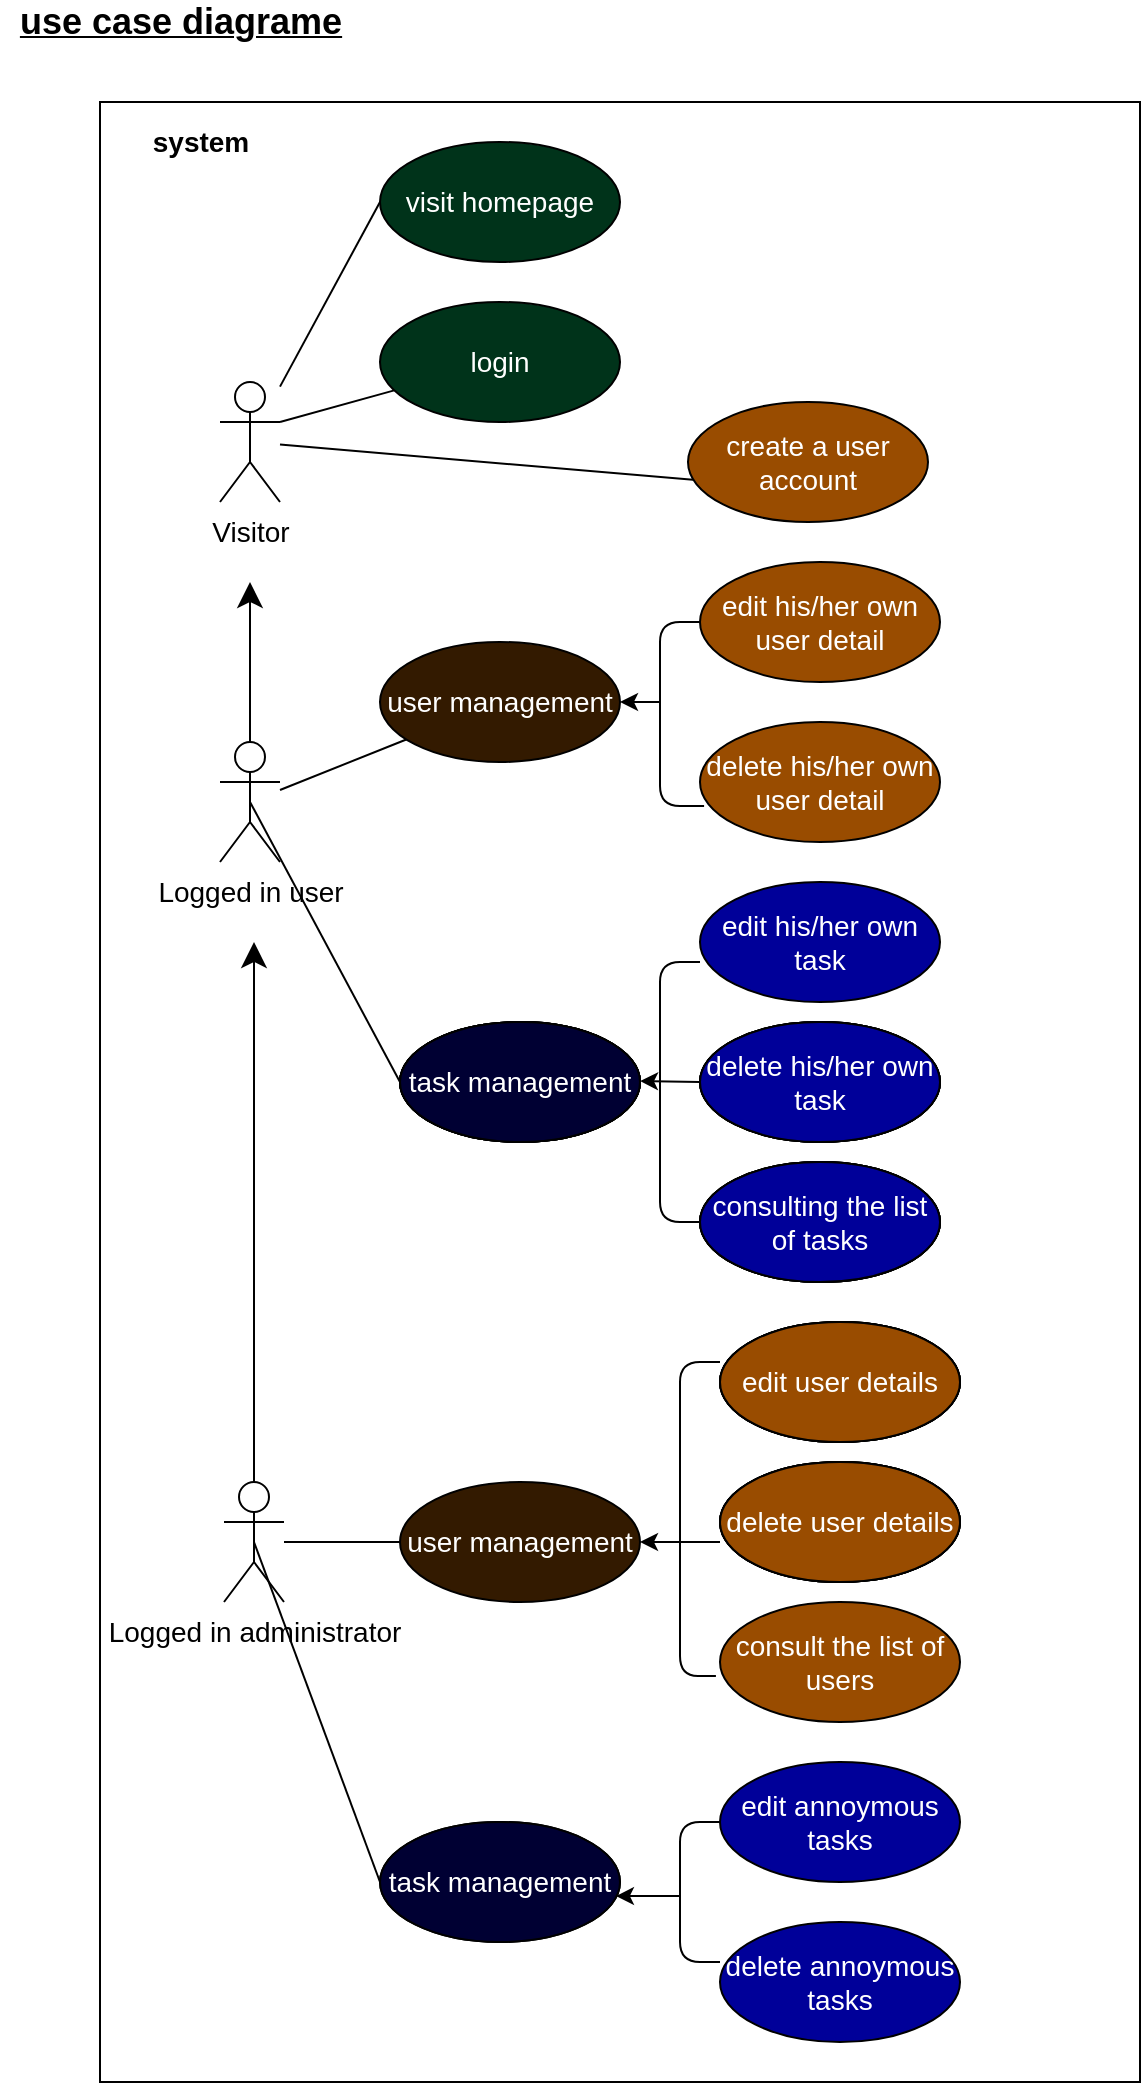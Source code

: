 <mxfile>
    <diagram id="5zlbkk0tZHQoVC_ad75N" name="use case diagram">
        <mxGraphModel dx="650" dy="478" grid="1" gridSize="10" guides="1" tooltips="1" connect="1" arrows="1" fold="1" page="1" pageScale="1" pageWidth="827" pageHeight="1169" math="0" shadow="0">
            <root>
                <mxCell id="0"/>
                <mxCell id="1" parent="0"/>
                <mxCell id="UNQWmsy4RW0sWsGR7fH0-51" value="" style="rounded=0;whiteSpace=wrap;html=1;labelBackgroundColor=none;fontColor=#FFFFFF;" parent="1" vertex="1">
                    <mxGeometry x="60" y="70" width="520" height="990" as="geometry"/>
                </mxCell>
                <mxCell id="2" value="&lt;b&gt;&lt;u&gt;&lt;font style=&quot;font-size: 18px&quot;&gt;use case diagrame&lt;/font&gt;&lt;/u&gt;&lt;/b&gt;" style="text;html=1;align=center;verticalAlign=middle;resizable=0;points=[];autosize=1;strokeColor=none;fillColor=none;" parent="1" vertex="1">
                    <mxGeometry x="10" y="20" width="180" height="20" as="geometry"/>
                </mxCell>
                <mxCell id="3" value="&lt;b&gt;&lt;font style=&quot;font-size: 14px&quot;&gt;system&lt;/font&gt;&lt;/b&gt;" style="text;html=1;align=center;verticalAlign=middle;resizable=0;points=[];autosize=1;strokeColor=none;fillColor=none;" parent="1" vertex="1">
                    <mxGeometry x="80" y="80" width="60" height="20" as="geometry"/>
                </mxCell>
                <mxCell id="17" style="edgeStyle=none;html=1;fontSize=14;endArrow=none;endFill=0;entryX=0;entryY=0.5;entryDx=0;entryDy=0;" parent="1" source="5" target="9" edge="1">
                    <mxGeometry relative="1" as="geometry">
                        <mxPoint x="190" y="190" as="targetPoint"/>
                    </mxGeometry>
                </mxCell>
                <mxCell id="26" style="edgeStyle=none;html=1;entryX=0.033;entryY=0.65;entryDx=0;entryDy=0;entryPerimeter=0;fontSize=14;endArrow=none;endFill=0;" parent="1" source="5" target="25" edge="1">
                    <mxGeometry relative="1" as="geometry"/>
                </mxCell>
                <mxCell id="5" value="Visitor" style="shape=umlActor;verticalLabelPosition=bottom;verticalAlign=top;html=1;outlineConnect=0;fontSize=14;" parent="1" vertex="1">
                    <mxGeometry x="120" y="210" width="30" height="60" as="geometry"/>
                </mxCell>
                <mxCell id="9" value="&lt;font color=&quot;#ffffff&quot;&gt;visit homepage&lt;/font&gt;" style="ellipse;whiteSpace=wrap;html=1;fontSize=14;fillColor=#00331A;" parent="1" vertex="1">
                    <mxGeometry x="200" y="90" width="120" height="60" as="geometry"/>
                </mxCell>
                <mxCell id="18" style="edgeStyle=none;html=1;fontSize=14;endArrow=none;endFill=0;" parent="1" source="10" target="11" edge="1">
                    <mxGeometry relative="1" as="geometry"/>
                </mxCell>
                <mxCell id="19" style="edgeStyle=none;html=1;exitX=0.5;exitY=0.5;exitDx=0;exitDy=0;exitPerimeter=0;entryX=0;entryY=0.5;entryDx=0;entryDy=0;fontSize=14;endArrow=none;endFill=0;" parent="1" source="10" target="14" edge="1">
                    <mxGeometry relative="1" as="geometry"/>
                </mxCell>
                <mxCell id="51" style="edgeStyle=none;html=1;fontSize=14;endArrow=classic;endFill=1;startSize=10;endSize=10;" parent="1" source="10" edge="1">
                    <mxGeometry relative="1" as="geometry">
                        <mxPoint x="135" y="310" as="targetPoint"/>
                    </mxGeometry>
                </mxCell>
                <mxCell id="10" value="Logged in user" style="shape=umlActor;verticalLabelPosition=bottom;verticalAlign=top;html=1;outlineConnect=0;fontSize=14;" parent="1" vertex="1">
                    <mxGeometry x="120" y="390" width="30" height="60" as="geometry"/>
                </mxCell>
                <mxCell id="11" value="&lt;font color=&quot;#ffffff&quot;&gt;user management&lt;/font&gt;" style="ellipse;whiteSpace=wrap;html=1;fontSize=14;fillColor=#331A00;" parent="1" vertex="1">
                    <mxGeometry x="200" y="340" width="120" height="60" as="geometry"/>
                </mxCell>
                <mxCell id="21" style="edgeStyle=none;html=1;exitX=0;exitY=0.5;exitDx=0;exitDy=0;entryX=0.017;entryY=0.7;entryDx=0;entryDy=0;entryPerimeter=0;fontSize=14;endArrow=none;endFill=0;" parent="1" source="12" target="13" edge="1">
                    <mxGeometry relative="1" as="geometry">
                        <Array as="points">
                            <mxPoint x="340" y="330"/>
                            <mxPoint x="340" y="422"/>
                        </Array>
                    </mxGeometry>
                </mxCell>
                <mxCell id="12" value="edit his/her own user detail" style="ellipse;whiteSpace=wrap;html=1;fontSize=14;fillColor=#994C00;fontColor=#FFFFFF;" parent="1" vertex="1">
                    <mxGeometry x="360" y="300" width="120" height="60" as="geometry"/>
                </mxCell>
                <mxCell id="13" value="delete his/her own user detail" style="ellipse;whiteSpace=wrap;html=1;fontSize=14;fillColor=#994C00;fontColor=#FFFFFF;" parent="1" vertex="1">
                    <mxGeometry x="360" y="380" width="120" height="60" as="geometry"/>
                </mxCell>
                <mxCell id="14" value="task management" style="ellipse;whiteSpace=wrap;html=1;fontSize=14;fillColor=#000033;" parent="1" vertex="1">
                    <mxGeometry x="210" y="530" width="120" height="60" as="geometry"/>
                </mxCell>
                <mxCell id="22" style="edgeStyle=none;html=1;exitX=0;exitY=0.5;exitDx=0;exitDy=0;entryX=0;entryY=0.5;entryDx=0;entryDy=0;fontSize=14;endArrow=none;endFill=0;" parent="1" target="27" edge="1">
                    <mxGeometry relative="1" as="geometry">
                        <mxPoint x="360" y="500" as="sourcePoint"/>
                        <mxPoint x="360" y="571" as="targetPoint"/>
                        <Array as="points">
                            <mxPoint x="340" y="500"/>
                            <mxPoint x="340" y="630"/>
                        </Array>
                    </mxGeometry>
                </mxCell>
                <mxCell id="15" value="edit his/her own task" style="ellipse;whiteSpace=wrap;html=1;fontSize=14;fillColor=#000099;fontColor=#FFFFFF;" parent="1" vertex="1">
                    <mxGeometry x="360" y="460" width="120" height="60" as="geometry"/>
                </mxCell>
                <mxCell id="16" value="delete his/her own task" style="ellipse;whiteSpace=wrap;html=1;fontSize=14;fillColor=#000099;" parent="1" vertex="1">
                    <mxGeometry x="360" y="530" width="120" height="60" as="geometry"/>
                </mxCell>
                <mxCell id="23" value="" style="endArrow=classic;html=1;fontSize=14;entryX=1;entryY=0.5;entryDx=0;entryDy=0;" parent="1" target="11" edge="1">
                    <mxGeometry width="50" height="50" relative="1" as="geometry">
                        <mxPoint x="340" y="370" as="sourcePoint"/>
                        <mxPoint x="400" y="280" as="targetPoint"/>
                    </mxGeometry>
                </mxCell>
                <mxCell id="24" value="" style="endArrow=classic;html=1;fontSize=14;entryX=1;entryY=0.5;entryDx=0;entryDy=0;exitX=0;exitY=0.5;exitDx=0;exitDy=0;" parent="1" source="16" edge="1">
                    <mxGeometry width="50" height="50" relative="1" as="geometry">
                        <mxPoint x="350" y="559.5" as="sourcePoint"/>
                        <mxPoint x="330" y="559.5" as="targetPoint"/>
                    </mxGeometry>
                </mxCell>
                <mxCell id="25" value="create a user account" style="ellipse;whiteSpace=wrap;html=1;fontSize=14;fillColor=#994C00;fontColor=#FFFFFF;" parent="1" vertex="1">
                    <mxGeometry x="354" y="220" width="120" height="60" as="geometry"/>
                </mxCell>
                <mxCell id="27" value="consulting the list of tasks" style="ellipse;whiteSpace=wrap;html=1;fontSize=14;fillColor=#000099;" parent="1" vertex="1">
                    <mxGeometry x="360" y="600" width="120" height="60" as="geometry"/>
                </mxCell>
                <mxCell id="28" style="edgeStyle=none;html=1;fontSize=14;endArrow=none;endFill=0;" parent="1" source="30" target="31" edge="1">
                    <mxGeometry relative="1" as="geometry"/>
                </mxCell>
                <mxCell id="29" style="edgeStyle=none;html=1;exitX=0.5;exitY=0.5;exitDx=0;exitDy=0;exitPerimeter=0;entryX=0;entryY=0.5;entryDx=0;entryDy=0;fontSize=14;endArrow=none;endFill=0;" parent="1" source="30" target="34" edge="1">
                    <mxGeometry relative="1" as="geometry"/>
                </mxCell>
                <mxCell id="50" style="edgeStyle=none;html=1;fontSize=14;endArrow=classic;endFill=1;endSize=10;startSize=10;" parent="1" source="30" edge="1">
                    <mxGeometry relative="1" as="geometry">
                        <mxPoint x="137" y="490" as="targetPoint"/>
                    </mxGeometry>
                </mxCell>
                <mxCell id="30" value="Logged in administrator" style="shape=umlActor;verticalLabelPosition=bottom;verticalAlign=top;html=1;outlineConnect=0;fontSize=14;" parent="1" vertex="1">
                    <mxGeometry x="122" y="760" width="30" height="60" as="geometry"/>
                </mxCell>
                <mxCell id="31" value="user management" style="ellipse;whiteSpace=wrap;html=1;fontSize=14;fillColor=#331A00;fontColor=#FFFFFF;" parent="1" vertex="1">
                    <mxGeometry x="210" y="760" width="120" height="60" as="geometry"/>
                </mxCell>
                <mxCell id="32" style="edgeStyle=none;html=1;exitX=0;exitY=0.5;exitDx=0;exitDy=0;entryX=-0.017;entryY=0.617;entryDx=0;entryDy=0;entryPerimeter=0;fontSize=14;endArrow=none;endFill=0;" parent="1" target="43" edge="1">
                    <mxGeometry relative="1" as="geometry">
                        <mxPoint x="370" y="700" as="sourcePoint"/>
                        <Array as="points">
                            <mxPoint x="350" y="700"/>
                            <mxPoint x="350" y="857"/>
                        </Array>
                    </mxGeometry>
                </mxCell>
                <mxCell id="33" value="delete user details" style="ellipse;whiteSpace=wrap;html=1;fontSize=14;fillColor=#994C00;" parent="1" vertex="1">
                    <mxGeometry x="370" y="750" width="120" height="60" as="geometry"/>
                </mxCell>
                <mxCell id="34" value="task management" style="ellipse;whiteSpace=wrap;html=1;fontSize=14;fillColor=#000033;" parent="1" vertex="1">
                    <mxGeometry x="200" y="930" width="120" height="60" as="geometry"/>
                </mxCell>
                <mxCell id="35" style="edgeStyle=none;html=1;exitX=0;exitY=0.5;exitDx=0;exitDy=0;entryX=0;entryY=0.5;entryDx=0;entryDy=0;fontSize=14;endArrow=none;endFill=0;" parent="1" source="37" edge="1">
                    <mxGeometry relative="1" as="geometry">
                        <mxPoint x="370" y="870" as="sourcePoint"/>
                        <mxPoint x="370" y="1000" as="targetPoint"/>
                        <Array as="points">
                            <mxPoint x="350" y="930"/>
                            <mxPoint x="350" y="1000"/>
                        </Array>
                    </mxGeometry>
                </mxCell>
                <mxCell id="36" value="delete annoymous tasks" style="ellipse;whiteSpace=wrap;html=1;fontSize=14;fillColor=#000099;fontColor=#FFFFFF;" parent="1" vertex="1">
                    <mxGeometry x="370" y="980" width="120" height="60" as="geometry"/>
                </mxCell>
                <mxCell id="37" value="edit annoymous tasks" style="ellipse;whiteSpace=wrap;html=1;fontSize=14;fillColor=#000099;fontColor=#FFFFFF;" parent="1" vertex="1">
                    <mxGeometry x="370" y="900" width="120" height="60" as="geometry"/>
                </mxCell>
                <mxCell id="38" value="" style="endArrow=classic;html=1;fontSize=14;entryX=1;entryY=0.5;entryDx=0;entryDy=0;" parent="1" target="31" edge="1">
                    <mxGeometry width="50" height="50" relative="1" as="geometry">
                        <mxPoint x="370" y="790" as="sourcePoint"/>
                        <mxPoint x="410" y="650" as="targetPoint"/>
                    </mxGeometry>
                </mxCell>
                <mxCell id="39" value="" style="endArrow=classic;html=1;fontSize=14;entryX=0.983;entryY=0.617;entryDx=0;entryDy=0;entryPerimeter=0;" parent="1" target="34" edge="1">
                    <mxGeometry width="50" height="50" relative="1" as="geometry">
                        <mxPoint x="350" y="967" as="sourcePoint"/>
                        <mxPoint x="340" y="929.5" as="targetPoint"/>
                    </mxGeometry>
                </mxCell>
                <mxCell id="42" value="edit user details" style="ellipse;whiteSpace=wrap;html=1;fontSize=14;fillColor=#994C00;" parent="1" vertex="1">
                    <mxGeometry x="370" y="680" width="120" height="60" as="geometry"/>
                </mxCell>
                <mxCell id="43" value="consult the list of users" style="ellipse;whiteSpace=wrap;html=1;fontSize=14;fillColor=#994C00;fontColor=#FFFFFF;" parent="1" vertex="1">
                    <mxGeometry x="370" y="820" width="120" height="60" as="geometry"/>
                </mxCell>
                <mxCell id="45" style="edgeStyle=none;html=1;entryX=1;entryY=0.333;entryDx=0;entryDy=0;entryPerimeter=0;fontSize=14;endArrow=none;endFill=0;" parent="1" source="44" target="5" edge="1">
                    <mxGeometry relative="1" as="geometry"/>
                </mxCell>
                <mxCell id="44" value="&lt;font color=&quot;#ffffff&quot;&gt;login&lt;/font&gt;" style="ellipse;whiteSpace=wrap;html=1;fontSize=14;fillColor=#00331A;" parent="1" vertex="1">
                    <mxGeometry x="200" y="170" width="120" height="60" as="geometry"/>
                </mxCell>
                <mxCell id="CuIapbSvH-0KE7clEXPb-51" value="task management" style="ellipse;whiteSpace=wrap;html=1;fontSize=14;fillColor=#000033;" parent="1" vertex="1">
                    <mxGeometry x="210" y="530" width="120" height="60" as="geometry"/>
                </mxCell>
                <mxCell id="CuIapbSvH-0KE7clEXPb-52" value="task management" style="ellipse;whiteSpace=wrap;html=1;fontSize=14;fillColor=#000033;" parent="1" vertex="1">
                    <mxGeometry x="210" y="530" width="120" height="60" as="geometry"/>
                </mxCell>
                <mxCell id="CuIapbSvH-0KE7clEXPb-53" value="delete his/her own task" style="ellipse;whiteSpace=wrap;html=1;fontSize=14;fillColor=#000099;" parent="1" vertex="1">
                    <mxGeometry x="360" y="530" width="120" height="60" as="geometry"/>
                </mxCell>
                <mxCell id="CuIapbSvH-0KE7clEXPb-54" value="consulting the list of tasks" style="ellipse;whiteSpace=wrap;html=1;fontSize=14;fillColor=#000099;" parent="1" vertex="1">
                    <mxGeometry x="360" y="600" width="120" height="60" as="geometry"/>
                </mxCell>
                <mxCell id="CuIapbSvH-0KE7clEXPb-55" value="edit user details" style="ellipse;whiteSpace=wrap;html=1;fontSize=14;fillColor=#994C00;" parent="1" vertex="1">
                    <mxGeometry x="370" y="680" width="120" height="60" as="geometry"/>
                </mxCell>
                <mxCell id="CuIapbSvH-0KE7clEXPb-56" value="delete user details" style="ellipse;whiteSpace=wrap;html=1;fontSize=14;fillColor=#994C00;" parent="1" vertex="1">
                    <mxGeometry x="370" y="750" width="120" height="60" as="geometry"/>
                </mxCell>
                <mxCell id="CuIapbSvH-0KE7clEXPb-57" value="task management" style="ellipse;whiteSpace=wrap;html=1;fontSize=14;fillColor=#000033;" parent="1" vertex="1">
                    <mxGeometry x="210" y="530" width="120" height="60" as="geometry"/>
                </mxCell>
                <mxCell id="CuIapbSvH-0KE7clEXPb-58" value="delete his/her own task" style="ellipse;whiteSpace=wrap;html=1;fontSize=14;fillColor=#000099;" parent="1" vertex="1">
                    <mxGeometry x="360" y="530" width="120" height="60" as="geometry"/>
                </mxCell>
                <mxCell id="CuIapbSvH-0KE7clEXPb-59" value="consulting the list of tasks" style="ellipse;whiteSpace=wrap;html=1;fontSize=14;fillColor=#000099;" parent="1" vertex="1">
                    <mxGeometry x="360" y="600" width="120" height="60" as="geometry"/>
                </mxCell>
                <mxCell id="CuIapbSvH-0KE7clEXPb-60" value="edit user details" style="ellipse;whiteSpace=wrap;html=1;fontSize=14;fillColor=#994C00;" parent="1" vertex="1">
                    <mxGeometry x="370" y="680" width="120" height="60" as="geometry"/>
                </mxCell>
                <mxCell id="CuIapbSvH-0KE7clEXPb-61" value="delete user details" style="ellipse;whiteSpace=wrap;html=1;fontSize=14;fillColor=#994C00;" parent="1" vertex="1">
                    <mxGeometry x="370" y="750" width="120" height="60" as="geometry"/>
                </mxCell>
                <mxCell id="CuIapbSvH-0KE7clEXPb-62" value="task management" style="ellipse;whiteSpace=wrap;html=1;fontSize=14;fillColor=#000033;fontColor=#FFFFFF;" parent="1" vertex="1">
                    <mxGeometry x="210" y="530" width="120" height="60" as="geometry"/>
                </mxCell>
                <mxCell id="CuIapbSvH-0KE7clEXPb-63" value="delete his/her own task" style="ellipse;whiteSpace=wrap;html=1;fontSize=14;fillColor=#000099;fontColor=#FFFFFF;" parent="1" vertex="1">
                    <mxGeometry x="360" y="530" width="120" height="60" as="geometry"/>
                </mxCell>
                <mxCell id="CuIapbSvH-0KE7clEXPb-64" value="consulting the list of tasks" style="ellipse;whiteSpace=wrap;html=1;fontSize=14;fillColor=#000099;fontColor=#FFFFFF;" parent="1" vertex="1">
                    <mxGeometry x="360" y="600" width="120" height="60" as="geometry"/>
                </mxCell>
                <mxCell id="CuIapbSvH-0KE7clEXPb-65" value="edit user details" style="ellipse;whiteSpace=wrap;html=1;fontSize=14;fillColor=#994C00;fontColor=#FFFFFF;" parent="1" vertex="1">
                    <mxGeometry x="370" y="680" width="120" height="60" as="geometry"/>
                </mxCell>
                <mxCell id="CuIapbSvH-0KE7clEXPb-66" value="delete user details" style="ellipse;whiteSpace=wrap;html=1;fontSize=14;fillColor=#994C00;fontColor=#FFFFFF;" parent="1" vertex="1">
                    <mxGeometry x="370" y="750" width="120" height="60" as="geometry"/>
                </mxCell>
                <mxCell id="CuIapbSvH-0KE7clEXPb-67" value="task management" style="ellipse;whiteSpace=wrap;html=1;fontSize=14;fillColor=#000033;fontColor=#FFFFFF;" parent="1" vertex="1">
                    <mxGeometry x="200" y="930" width="120" height="60" as="geometry"/>
                </mxCell>
            </root>
        </mxGraphModel>
    </diagram>
    <diagram id="Td6R3VYdh66VWk2m1C62" name="sequence diagram:login">
        <mxGraphModel dx="650" dy="478" grid="1" gridSize="10" guides="1" tooltips="1" connect="1" arrows="1" fold="1" page="1" pageScale="1" pageWidth="827" pageHeight="1169" math="0" shadow="0">
            <root>
                <mxCell id="4ftECrA7jMqJt7SyuWLJ-0"/>
                <mxCell id="4ftECrA7jMqJt7SyuWLJ-1" parent="4ftECrA7jMqJt7SyuWLJ-0"/>
                <mxCell id="4ftECrA7jMqJt7SyuWLJ-2" value="User" style="shape=umlActor;verticalLabelPosition=bottom;verticalAlign=top;html=1;labelBackgroundColor=#ffffff;gradientColor=#ffffff;fillColor=none;strokeColor=default;" parent="4ftECrA7jMqJt7SyuWLJ-1" vertex="1">
                    <mxGeometry x="110" y="100" width="30" height="60" as="geometry"/>
                </mxCell>
                <mxCell id="4ftECrA7jMqJt7SyuWLJ-3" value="System" style="shape=umlLifeline;perimeter=lifelinePerimeter;whiteSpace=wrap;html=1;container=1;collapsible=0;recursiveResize=0;outlineConnect=0;labelBackgroundColor=#ffffff;fillColor=none;" parent="4ftECrA7jMqJt7SyuWLJ-1" vertex="1">
                    <mxGeometry x="340" y="120" width="100" height="490" as="geometry"/>
                </mxCell>
                <mxCell id="4ftECrA7jMqJt7SyuWLJ-4" value="Database" style="shape=umlLifeline;perimeter=lifelinePerimeter;whiteSpace=wrap;html=1;container=1;collapsible=0;recursiveResize=0;outlineConnect=0;labelBackgroundColor=#ffffff;" parent="4ftECrA7jMqJt7SyuWLJ-1" vertex="1">
                    <mxGeometry x="600" y="120" width="100" height="500" as="geometry"/>
                </mxCell>
                <mxCell id="4ftECrA7jMqJt7SyuWLJ-5" value="" style="endArrow=none;dashed=1;html=1;strokeWidth=1;" parent="4ftECrA7jMqJt7SyuWLJ-1" edge="1">
                    <mxGeometry width="50" height="50" relative="1" as="geometry">
                        <mxPoint x="120" y="720" as="sourcePoint"/>
                        <mxPoint x="125" y="190" as="targetPoint"/>
                    </mxGeometry>
                </mxCell>
                <mxCell id="4ftECrA7jMqJt7SyuWLJ-6" value="" style="html=1;verticalAlign=bottom;labelBackgroundColor=none;endArrow=block;endFill=1;strokeWidth=1;" parent="4ftECrA7jMqJt7SyuWLJ-1" edge="1">
                    <mxGeometry width="160" relative="1" as="geometry">
                        <mxPoint x="130" y="210" as="sourcePoint"/>
                        <mxPoint x="389.5" y="210" as="targetPoint"/>
                    </mxGeometry>
                </mxCell>
                <mxCell id="4ftECrA7jMqJt7SyuWLJ-7" value="Click on login button" style="text;html=1;align=center;verticalAlign=middle;resizable=0;points=[];autosize=1;strokeColor=none;" parent="4ftECrA7jMqJt7SyuWLJ-1" vertex="1">
                    <mxGeometry x="140" y="190" width="120" height="20" as="geometry"/>
                </mxCell>
                <mxCell id="4ftECrA7jMqJt7SyuWLJ-8" value="" style="html=1;verticalAlign=bottom;labelBackgroundColor=none;endArrow=block;endFill=1;dashed=1;strokeWidth=1;" parent="4ftECrA7jMqJt7SyuWLJ-1" source="4ftECrA7jMqJt7SyuWLJ-3" edge="1">
                    <mxGeometry width="160" relative="1" as="geometry">
                        <mxPoint x="180" y="200" as="sourcePoint"/>
                        <mxPoint x="120" y="250" as="targetPoint"/>
                        <Array as="points">
                            <mxPoint x="360" y="250"/>
                        </Array>
                    </mxGeometry>
                </mxCell>
                <mxCell id="4ftECrA7jMqJt7SyuWLJ-9" value="display login page" style="text;html=1;align=center;verticalAlign=middle;resizable=0;points=[];autosize=1;strokeColor=none;" parent="4ftECrA7jMqJt7SyuWLJ-1" vertex="1">
                    <mxGeometry x="145" y="230" width="110" height="20" as="geometry"/>
                </mxCell>
                <mxCell id="4ftECrA7jMqJt7SyuWLJ-10" value="" style="html=1;verticalAlign=bottom;labelBackgroundColor=none;endArrow=block;endFill=1;strokeWidth=1;" parent="4ftECrA7jMqJt7SyuWLJ-1" edge="1">
                    <mxGeometry width="160" relative="1" as="geometry">
                        <mxPoint x="130" y="290" as="sourcePoint"/>
                        <mxPoint x="389.5" y="290" as="targetPoint"/>
                    </mxGeometry>
                </mxCell>
                <mxCell id="4ftECrA7jMqJt7SyuWLJ-11" value="&lt;span style=&quot;color: rgb(0 , 0 , 0) ; font-family: &amp;#34;helvetica&amp;#34; ; font-size: 12px ; font-style: normal ; font-weight: 400 ; letter-spacing: normal ; text-align: center ; text-indent: 0px ; text-transform: none ; word-spacing: 0px ; background-color: rgb(248 , 249 , 250) ; display: inline ; float: none&quot;&gt;submit login details&lt;/span&gt;" style="text;whiteSpace=wrap;html=1;" parent="4ftECrA7jMqJt7SyuWLJ-1" vertex="1">
                    <mxGeometry x="145" y="268" width="130" height="30" as="geometry"/>
                </mxCell>
                <mxCell id="4ftECrA7jMqJt7SyuWLJ-12" value="alt" style="shape=umlFrame;tabWidth=110;tabHeight=30;tabPosition=left;html=1;boundedLbl=1;labelInHeader=1;width=50;height=30;labelBackgroundColor=#ffffff;" parent="4ftECrA7jMqJt7SyuWLJ-1" vertex="1">
                    <mxGeometry x="90" y="330" width="610" height="310" as="geometry"/>
                </mxCell>
                <mxCell id="4ftECrA7jMqJt7SyuWLJ-13" value="[If username/password is empty/is not correct]" style="text" parent="4ftECrA7jMqJt7SyuWLJ-12" vertex="1">
                    <mxGeometry width="100" height="20" relative="1" as="geometry">
                        <mxPoint x="20" y="40" as="offset"/>
                    </mxGeometry>
                </mxCell>
                <mxCell id="4ftECrA7jMqJt7SyuWLJ-14" value="[If username and password are correct]" style="line;strokeWidth=1;dashed=1;labelPosition=center;verticalLabelPosition=bottom;align=left;verticalAlign=top;spacingLeft=20;spacingTop=15;" parent="4ftECrA7jMqJt7SyuWLJ-12" vertex="1">
                    <mxGeometry y="155" width="610.0" height="12.4" as="geometry"/>
                </mxCell>
                <mxCell id="4ftECrA7jMqJt7SyuWLJ-15" value="reject login request" style="text;html=1;align=center;verticalAlign=middle;resizable=0;points=[];autosize=1;strokeColor=none;" parent="4ftECrA7jMqJt7SyuWLJ-12" vertex="1">
                    <mxGeometry x="290" y="62" width="120" height="20" as="geometry"/>
                </mxCell>
                <mxCell id="4ftECrA7jMqJt7SyuWLJ-16" value="" style="html=1;verticalAlign=bottom;labelBackgroundColor=none;endArrow=block;endFill=1;dashed=1;strokeWidth=1;" parent="4ftECrA7jMqJt7SyuWLJ-12" edge="1">
                    <mxGeometry width="160" relative="1" as="geometry">
                        <mxPoint x="550" y="86.8" as="sourcePoint"/>
                        <mxPoint x="290" y="86.8" as="targetPoint"/>
                        <Array as="points">
                            <mxPoint x="530" y="86.8"/>
                        </Array>
                    </mxGeometry>
                </mxCell>
                <mxCell id="4ftECrA7jMqJt7SyuWLJ-17" value="send an error message" style="text;html=1;align=center;verticalAlign=middle;resizable=0;points=[];autosize=1;strokeColor=none;" parent="4ftECrA7jMqJt7SyuWLJ-12" vertex="1">
                    <mxGeometry x="20" y="99.2" width="140" height="20" as="geometry"/>
                </mxCell>
                <mxCell id="4ftECrA7jMqJt7SyuWLJ-18" value="accept login request" style="text;html=1;align=center;verticalAlign=middle;resizable=0;points=[];autosize=1;strokeColor=none;" parent="4ftECrA7jMqJt7SyuWLJ-12" vertex="1">
                    <mxGeometry x="314" y="175.946" width="120" height="20" as="geometry"/>
                </mxCell>
                <mxCell id="TznVAl-A0ublf0nekIe9-0" value="&lt;span style=&quot;color: rgb(0, 0, 0); font-family: helvetica; font-size: 12px; font-style: normal; font-weight: 400; letter-spacing: normal; text-align: center; text-indent: 0px; text-transform: none; word-spacing: 0px; background-color: rgb(248, 249, 250); display: inline; float: none;&quot;&gt;redirect to logged in user homepage&lt;/span&gt;" style="text;whiteSpace=wrap;html=1;fontColor=#FFFFFF;" vertex="1" parent="4ftECrA7jMqJt7SyuWLJ-12">
                    <mxGeometry x="40" y="217.838" width="220" height="25.135" as="geometry"/>
                </mxCell>
                <mxCell id="4ftECrA7jMqJt7SyuWLJ-20" value="" style="html=1;verticalAlign=bottom;labelBackgroundColor=none;endArrow=block;endFill=1;dashed=1;strokeWidth=1;" parent="4ftECrA7jMqJt7SyuWLJ-1" edge="1">
                    <mxGeometry width="160" relative="1" as="geometry">
                        <mxPoint x="389.5" y="450" as="sourcePoint"/>
                        <mxPoint x="120" y="450" as="targetPoint"/>
                        <Array as="points">
                            <mxPoint x="360" y="450"/>
                        </Array>
                    </mxGeometry>
                </mxCell>
                <mxCell id="4ftECrA7jMqJt7SyuWLJ-21" value="" style="html=1;verticalAlign=bottom;labelBackgroundColor=none;endArrow=block;endFill=1;strokeWidth=1;" parent="4ftECrA7jMqJt7SyuWLJ-1" edge="1">
                    <mxGeometry width="160" relative="1" as="geometry">
                        <mxPoint x="390" y="330" as="sourcePoint"/>
                        <mxPoint x="649.5" y="330" as="targetPoint"/>
                    </mxGeometry>
                </mxCell>
                <mxCell id="4ftECrA7jMqJt7SyuWLJ-22" value="search data" style="text;html=1;align=center;verticalAlign=middle;resizable=0;points=[];autosize=1;strokeColor=none;" parent="4ftECrA7jMqJt7SyuWLJ-1" vertex="1">
                    <mxGeometry x="400" y="310" width="80" height="20" as="geometry"/>
                </mxCell>
                <mxCell id="4ftECrA7jMqJt7SyuWLJ-23" value="" style="html=1;verticalAlign=bottom;labelBackgroundColor=none;endArrow=block;endFill=1;dashed=1;strokeWidth=1;" parent="4ftECrA7jMqJt7SyuWLJ-1" edge="1">
                    <mxGeometry width="160" relative="1" as="geometry">
                        <mxPoint x="654" y="570" as="sourcePoint"/>
                        <mxPoint x="394" y="570" as="targetPoint"/>
                        <Array as="points">
                            <mxPoint x="634" y="570"/>
                        </Array>
                    </mxGeometry>
                </mxCell>
                <mxCell id="4ftECrA7jMqJt7SyuWLJ-24" value="" style="html=1;verticalAlign=bottom;labelBackgroundColor=none;endArrow=block;endFill=1;dashed=1;strokeWidth=1;" parent="4ftECrA7jMqJt7SyuWLJ-1" edge="1">
                    <mxGeometry width="160" relative="1" as="geometry">
                        <mxPoint x="389" y="620" as="sourcePoint"/>
                        <mxPoint x="119.5" y="620" as="targetPoint"/>
                        <Array as="points">
                            <mxPoint x="359.5" y="620"/>
                        </Array>
                    </mxGeometry>
                </mxCell>
                <mxCell id="4ftECrA7jMqJt7SyuWLJ-25" value="" style="rounded=0;whiteSpace=wrap;html=1;labelBackgroundColor=#ffffff;" parent="4ftECrA7jMqJt7SyuWLJ-1" vertex="1">
                    <mxGeometry x="389" y="200" width="5" height="490" as="geometry"/>
                </mxCell>
                <mxCell id="4ftECrA7jMqJt7SyuWLJ-26" value="" style="rounded=0;whiteSpace=wrap;html=1;labelBackgroundColor=#ffffff;" parent="4ftECrA7jMqJt7SyuWLJ-1" vertex="1">
                    <mxGeometry x="650" y="320" width="5" height="260" as="geometry"/>
                </mxCell>
                <mxCell id="4ftECrA7jMqJt7SyuWLJ-27" value="&lt;font style=&quot;font-size: 18px&quot;&gt;&lt;u&gt;&lt;b&gt;sequence diagram: login&lt;/b&gt;&lt;/u&gt;&lt;/font&gt;" style="text;html=1;align=center;verticalAlign=middle;resizable=0;points=[];autosize=1;strokeColor=none;" parent="4ftECrA7jMqJt7SyuWLJ-1" vertex="1">
                    <mxGeometry x="15" y="40" width="230" height="20" as="geometry"/>
                </mxCell>
            </root>
        </mxGraphModel>
    </diagram>
    <diagram id="DNJpdtcJdvQoJ272xoa8" name="sequence diagram:create user">
        <mxGraphModel dx="650" dy="478" grid="1" gridSize="10" guides="1" tooltips="1" connect="1" arrows="1" fold="1" page="1" pageScale="1" pageWidth="827" pageHeight="1169" math="0" shadow="0">
            <root>
                <mxCell id="yvCJZWoLNoYqmw_zwBtc-0"/>
                <mxCell id="yvCJZWoLNoYqmw_zwBtc-1" parent="yvCJZWoLNoYqmw_zwBtc-0"/>
                <mxCell id="yvCJZWoLNoYqmw_zwBtc-24" value="Logged in user" style="shape=umlActor;verticalLabelPosition=bottom;verticalAlign=top;html=1;outlineConnect=0;" parent="yvCJZWoLNoYqmw_zwBtc-1" vertex="1">
                    <mxGeometry x="70" y="80" width="30" height="60" as="geometry"/>
                </mxCell>
                <mxCell id="yvCJZWoLNoYqmw_zwBtc-25" value="system" style="shape=umlLifeline;perimeter=lifelinePerimeter;whiteSpace=wrap;html=1;container=1;collapsible=0;recursiveResize=0;outlineConnect=0;" parent="yvCJZWoLNoYqmw_zwBtc-1" vertex="1">
                    <mxGeometry x="290" y="120" width="100" height="520" as="geometry"/>
                </mxCell>
                <mxCell id="yvCJZWoLNoYqmw_zwBtc-26" value="database" style="shape=umlLifeline;perimeter=lifelinePerimeter;whiteSpace=wrap;html=1;container=1;collapsible=0;recursiveResize=0;outlineConnect=0;" parent="yvCJZWoLNoYqmw_zwBtc-1" vertex="1">
                    <mxGeometry x="550" y="120" width="100" height="520" as="geometry"/>
                </mxCell>
                <mxCell id="yvCJZWoLNoYqmw_zwBtc-27" value="" style="endArrow=none;dashed=1;html=1;strokeWidth=1;" parent="yvCJZWoLNoYqmw_zwBtc-1" edge="1">
                    <mxGeometry width="50" height="50" relative="1" as="geometry">
                        <mxPoint x="80" y="675" as="sourcePoint"/>
                        <mxPoint x="80" y="160" as="targetPoint"/>
                    </mxGeometry>
                </mxCell>
                <mxCell id="yvCJZWoLNoYqmw_zwBtc-28" value="" style="html=1;verticalAlign=bottom;labelBackgroundColor=none;endArrow=block;endFill=1;strokeWidth=1;" parent="yvCJZWoLNoYqmw_zwBtc-1" target="yvCJZWoLNoYqmw_zwBtc-25" edge="1">
                    <mxGeometry width="160" relative="1" as="geometry">
                        <mxPoint x="80" y="200" as="sourcePoint"/>
                        <mxPoint x="400" y="260" as="targetPoint"/>
                    </mxGeometry>
                </mxCell>
                <mxCell id="yvCJZWoLNoYqmw_zwBtc-29" value="click on 'create user' button&amp;nbsp;" style="text;html=1;align=center;verticalAlign=middle;resizable=0;points=[];autosize=1;strokeColor=none;" parent="yvCJZWoLNoYqmw_zwBtc-1" vertex="1">
                    <mxGeometry x="110" y="180" width="160" height="20" as="geometry"/>
                </mxCell>
                <mxCell id="yvCJZWoLNoYqmw_zwBtc-30" value="" style="html=1;verticalAlign=bottom;labelBackgroundColor=none;endArrow=block;endFill=1;dashed=1;strokeWidth=1;" parent="yvCJZWoLNoYqmw_zwBtc-1" source="yvCJZWoLNoYqmw_zwBtc-25" edge="1">
                    <mxGeometry width="160" relative="1" as="geometry">
                        <mxPoint x="120" y="260" as="sourcePoint"/>
                        <mxPoint x="80" y="230" as="targetPoint"/>
                    </mxGeometry>
                </mxCell>
                <mxCell id="yvCJZWoLNoYqmw_zwBtc-31" value="display &quot;create user&quot;&amp;nbsp; page" style="text;html=1;align=center;verticalAlign=middle;resizable=0;points=[];autosize=1;strokeColor=none;" parent="yvCJZWoLNoYqmw_zwBtc-1" vertex="1">
                    <mxGeometry x="110" y="210" width="160" height="20" as="geometry"/>
                </mxCell>
                <mxCell id="yvCJZWoLNoYqmw_zwBtc-32" value="" style="html=1;verticalAlign=bottom;labelBackgroundColor=none;endArrow=block;endFill=1;strokeWidth=1;" parent="yvCJZWoLNoYqmw_zwBtc-1" target="yvCJZWoLNoYqmw_zwBtc-25" edge="1">
                    <mxGeometry width="160" relative="1" as="geometry">
                        <mxPoint x="80" y="260" as="sourcePoint"/>
                        <mxPoint x="339.5" y="260" as="targetPoint"/>
                    </mxGeometry>
                </mxCell>
                <mxCell id="yvCJZWoLNoYqmw_zwBtc-33" value="submit filled out form" style="text;html=1;align=center;verticalAlign=middle;resizable=0;points=[];autosize=1;strokeColor=none;" parent="yvCJZWoLNoYqmw_zwBtc-1" vertex="1">
                    <mxGeometry x="120" y="234" width="130" height="20" as="geometry"/>
                </mxCell>
                <mxCell id="yvCJZWoLNoYqmw_zwBtc-34" value="verify information" style="text;html=1;align=center;verticalAlign=middle;resizable=0;points=[];autosize=1;strokeColor=none;" parent="yvCJZWoLNoYqmw_zwBtc-1" vertex="1">
                    <mxGeometry x="370" y="280" width="110" height="20" as="geometry"/>
                </mxCell>
                <mxCell id="yvCJZWoLNoYqmw_zwBtc-35" value="" style="html=1;verticalAlign=bottom;labelBackgroundColor=none;endArrow=block;endFill=1;dashed=1;strokeWidth=1;" parent="yvCJZWoLNoYqmw_zwBtc-1" edge="1">
                    <mxGeometry width="160" relative="1" as="geometry">
                        <mxPoint x="340" y="400" as="sourcePoint"/>
                        <mxPoint x="80.5" y="400" as="targetPoint"/>
                    </mxGeometry>
                </mxCell>
                <mxCell id="yvCJZWoLNoYqmw_zwBtc-36" value="" style="html=1;verticalAlign=bottom;labelBackgroundColor=none;endArrow=block;endFill=1;strokeWidth=1;" parent="yvCJZWoLNoYqmw_zwBtc-1" edge="1">
                    <mxGeometry width="160" relative="1" as="geometry">
                        <mxPoint x="340" y="490" as="sourcePoint"/>
                        <mxPoint x="599.5" y="490" as="targetPoint"/>
                    </mxGeometry>
                </mxCell>
                <mxCell id="yvCJZWoLNoYqmw_zwBtc-37" value="" style="html=1;verticalAlign=bottom;labelBackgroundColor=none;endArrow=block;endFill=1;strokeWidth=1;" parent="yvCJZWoLNoYqmw_zwBtc-1" source="yvCJZWoLNoYqmw_zwBtc-25" target="yvCJZWoLNoYqmw_zwBtc-25" edge="1">
                    <mxGeometry width="160" relative="1" as="geometry">
                        <mxPoint x="339.5" y="370" as="sourcePoint"/>
                        <mxPoint x="339.5" y="390" as="targetPoint"/>
                        <Array as="points">
                            <mxPoint x="370" y="280"/>
                            <mxPoint x="370" y="310"/>
                        </Array>
                    </mxGeometry>
                </mxCell>
                <mxCell id="yvCJZWoLNoYqmw_zwBtc-38" value="" style="html=1;verticalAlign=bottom;labelBackgroundColor=none;endArrow=block;endFill=1;dashed=1;strokeWidth=1;" parent="yvCJZWoLNoYqmw_zwBtc-1" edge="1">
                    <mxGeometry width="160" relative="1" as="geometry">
                        <mxPoint x="599.5" y="520" as="sourcePoint"/>
                        <mxPoint x="340" y="520" as="targetPoint"/>
                    </mxGeometry>
                </mxCell>
                <mxCell id="yvCJZWoLNoYqmw_zwBtc-39" value="" style="html=1;verticalAlign=bottom;labelBackgroundColor=none;endArrow=block;endFill=1;dashed=1;strokeWidth=1;" parent="yvCJZWoLNoYqmw_zwBtc-1" edge="1">
                    <mxGeometry width="160" relative="1" as="geometry">
                        <mxPoint x="339.5" y="540" as="sourcePoint"/>
                        <mxPoint x="80" y="540" as="targetPoint"/>
                    </mxGeometry>
                </mxCell>
                <mxCell id="yvCJZWoLNoYqmw_zwBtc-40" value="&lt;font style=&quot;font-size: 18px;&quot;&gt;&lt;u&gt;Sequence diagram: create user&lt;/u&gt;&lt;/font&gt;" style="text;whiteSpace=wrap;html=1;fontStyle=1" parent="yvCJZWoLNoYqmw_zwBtc-1" vertex="1">
                    <mxGeometry x="90" y="10" width="300" height="30" as="geometry"/>
                </mxCell>
                <mxCell id="yvCJZWoLNoYqmw_zwBtc-41" value="" style="rounded=0;whiteSpace=wrap;html=1;labelBackgroundColor=#ffffff;" parent="yvCJZWoLNoYqmw_zwBtc-1" vertex="1">
                    <mxGeometry x="340" y="190" width="5" height="390" as="geometry"/>
                </mxCell>
                <mxCell id="yvCJZWoLNoYqmw_zwBtc-42" value="alt" style="shape=umlFrame;tabWidth=110;tabHeight=30;tabPosition=left;html=1;boundedLbl=1;labelInHeader=1;width=60;height=30;" parent="yvCJZWoLNoYqmw_zwBtc-1" vertex="1">
                    <mxGeometry x="70" y="320" width="710" height="240" as="geometry"/>
                </mxCell>
                <mxCell id="yvCJZWoLNoYqmw_zwBtc-43" value="[If the info does not meet the requirements: correct format, no duplicated email address]" style="text;labelBackgroundColor=#ffffff;" parent="yvCJZWoLNoYqmw_zwBtc-42" vertex="1">
                    <mxGeometry width="100" height="20" relative="1" as="geometry">
                        <mxPoint x="70" y="10" as="offset"/>
                    </mxGeometry>
                </mxCell>
                <mxCell id="yvCJZWoLNoYqmw_zwBtc-44" value="[If the information meets the requirements]" style="line;strokeWidth=1;dashed=1;labelPosition=center;verticalLabelPosition=bottom;align=left;verticalAlign=top;spacingLeft=20;spacingTop=15;" parent="yvCJZWoLNoYqmw_zwBtc-42" vertex="1">
                    <mxGeometry y="120.0" width="710" height="9.6" as="geometry"/>
                </mxCell>
                <mxCell id="yvCJZWoLNoYqmw_zwBtc-45" value="send an error message" style="text;html=1;align=center;verticalAlign=middle;resizable=0;points=[];autosize=1;strokeColor=none;" parent="yvCJZWoLNoYqmw_zwBtc-42" vertex="1">
                    <mxGeometry x="43.692" y="62.455" width="140" height="20" as="geometry"/>
                </mxCell>
                <mxCell id="yvCJZWoLNoYqmw_zwBtc-46" value="save data" style="text;html=1;align=center;verticalAlign=middle;resizable=0;points=[];autosize=1;strokeColor=none;" parent="yvCJZWoLNoYqmw_zwBtc-42" vertex="1">
                    <mxGeometry x="327.692" y="150.727" width="70" height="20" as="geometry"/>
                </mxCell>
                <mxCell id="yvCJZWoLNoYqmw_zwBtc-47" value="return data" style="text;html=1;align=center;verticalAlign=middle;resizable=0;points=[];autosize=1;strokeColor=none;" parent="yvCJZWoLNoYqmw_zwBtc-42" vertex="1">
                    <mxGeometry x="327.692" y="179.997" width="70" height="20" as="geometry"/>
                </mxCell>
                <mxCell id="yvCJZWoLNoYqmw_zwBtc-48" value="show success message and redirect to 'tasks' page" style="text;html=1;align=center;verticalAlign=middle;resizable=0;points=[];autosize=1;strokeColor=none;" parent="yvCJZWoLNoYqmw_zwBtc-42" vertex="1">
                    <mxGeometry x="-64.077" y="199.997" width="290" height="20" as="geometry"/>
                </mxCell>
                <mxCell id="yvCJZWoLNoYqmw_zwBtc-49" value="" style="rounded=0;whiteSpace=wrap;html=1;labelBackgroundColor=#ffffff;" parent="yvCJZWoLNoYqmw_zwBtc-1" vertex="1">
                    <mxGeometry x="598" y="470" width="5" height="60" as="geometry"/>
                </mxCell>
            </root>
        </mxGraphModel>
    </diagram>
    <diagram id="PnjbdDZO3ec1EqthV2ys" name="sequence diagram: edit user">
        <mxGraphModel dx="650" dy="478" grid="1" gridSize="10" guides="1" tooltips="1" connect="1" arrows="1" fold="1" page="1" pageScale="1" pageWidth="827" pageHeight="1169" math="0" shadow="0">
            <root>
                <mxCell id="Stj9pOFJLNhCCrmMmIyh-0"/>
                <mxCell id="Stj9pOFJLNhCCrmMmIyh-1" parent="Stj9pOFJLNhCCrmMmIyh-0"/>
                <mxCell id="0Sf7gcXY1v9y9NNGyj6v-13" value="alt" style="shape=umlFrame;tabWidth=110;tabHeight=30;tabPosition=left;html=1;boundedLbl=1;labelInHeader=1;width=60;height=30;" vertex="1" parent="Stj9pOFJLNhCCrmMmIyh-1">
                    <mxGeometry x="40" y="461" width="710" height="240" as="geometry"/>
                </mxCell>
                <mxCell id="0Sf7gcXY1v9y9NNGyj6v-14" value="[If the info does not meet the requirements: correct format, no duplicated email address]" style="text;labelBackgroundColor=#ffffff;" vertex="1" parent="0Sf7gcXY1v9y9NNGyj6v-13">
                    <mxGeometry width="100" height="20" relative="1" as="geometry">
                        <mxPoint x="70" y="10" as="offset"/>
                    </mxGeometry>
                </mxCell>
                <mxCell id="0Sf7gcXY1v9y9NNGyj6v-15" value="[If the information meets the requirements]" style="line;strokeWidth=1;dashed=1;labelPosition=center;verticalLabelPosition=bottom;align=left;verticalAlign=top;spacingLeft=20;spacingTop=15;" vertex="1" parent="0Sf7gcXY1v9y9NNGyj6v-13">
                    <mxGeometry y="120.0" width="710" height="9.6" as="geometry"/>
                </mxCell>
                <mxCell id="0Sf7gcXY1v9y9NNGyj6v-16" value="send an error message" style="text;html=1;align=center;verticalAlign=middle;resizable=0;points=[];autosize=1;strokeColor=none;" vertex="1" parent="0Sf7gcXY1v9y9NNGyj6v-13">
                    <mxGeometry x="43.692" y="62.455" width="140" height="20" as="geometry"/>
                </mxCell>
                <mxCell id="0Sf7gcXY1v9y9NNGyj6v-17" value="save data" style="text;html=1;align=center;verticalAlign=middle;resizable=0;points=[];autosize=1;strokeColor=none;" vertex="1" parent="0Sf7gcXY1v9y9NNGyj6v-13">
                    <mxGeometry x="327.692" y="150.727" width="70" height="20" as="geometry"/>
                </mxCell>
                <mxCell id="0Sf7gcXY1v9y9NNGyj6v-18" value="return data" style="text;html=1;align=center;verticalAlign=middle;resizable=0;points=[];autosize=1;strokeColor=none;" vertex="1" parent="0Sf7gcXY1v9y9NNGyj6v-13">
                    <mxGeometry x="327.692" y="179.997" width="70" height="20" as="geometry"/>
                </mxCell>
                <mxCell id="0Sf7gcXY1v9y9NNGyj6v-19" value="show success message and redirect to 'users' page" style="text;html=1;align=center;verticalAlign=middle;resizable=0;points=[];autosize=1;strokeColor=none;" vertex="1" parent="0Sf7gcXY1v9y9NNGyj6v-13">
                    <mxGeometry x="-9.997" y="208.997" width="290" height="20" as="geometry"/>
                </mxCell>
                <mxCell id="0Sf7gcXY1v9y9NNGyj6v-11" value="" style="html=1;verticalAlign=bottom;labelBackgroundColor=none;endArrow=block;endFill=1;dashed=1;strokeWidth=1;" edge="1" parent="0Sf7gcXY1v9y9NNGyj6v-13">
                    <mxGeometry width="160" relative="1" as="geometry">
                        <mxPoint x="303.19" y="199" as="sourcePoint"/>
                        <mxPoint x="43.69" y="199" as="targetPoint"/>
                    </mxGeometry>
                </mxCell>
                <mxCell id="Stj9pOFJLNhCCrmMmIyh-2" value="Logged in user" style="shape=umlActor;verticalLabelPosition=bottom;verticalAlign=top;html=1;outlineConnect=0;" parent="Stj9pOFJLNhCCrmMmIyh-1" vertex="1">
                    <mxGeometry x="70" y="80" width="30" height="60" as="geometry"/>
                </mxCell>
                <mxCell id="Stj9pOFJLNhCCrmMmIyh-3" value="system" style="shape=umlLifeline;perimeter=lifelinePerimeter;whiteSpace=wrap;html=1;container=1;collapsible=0;recursiveResize=0;outlineConnect=0;" parent="Stj9pOFJLNhCCrmMmIyh-1" vertex="1">
                    <mxGeometry x="242.5" y="110" width="200" height="520" as="geometry"/>
                </mxCell>
                <mxCell id="0Sf7gcXY1v9y9NNGyj6v-9" value="" style="html=1;verticalAlign=bottom;labelBackgroundColor=none;endArrow=block;endFill=1;strokeWidth=1;" edge="1" parent="Stj9pOFJLNhCCrmMmIyh-3">
                    <mxGeometry width="160" relative="1" as="geometry">
                        <mxPoint x="102.5" y="314" as="sourcePoint"/>
                        <mxPoint x="102.5" y="344" as="targetPoint"/>
                        <Array as="points">
                            <mxPoint x="133" y="314"/>
                            <mxPoint x="133" y="344"/>
                        </Array>
                    </mxGeometry>
                </mxCell>
                <mxCell id="Stj9pOFJLNhCCrmMmIyh-4" value="database" style="shape=umlLifeline;perimeter=lifelinePerimeter;whiteSpace=wrap;html=1;container=1;collapsible=0;recursiveResize=0;outlineConnect=0;" parent="Stj9pOFJLNhCCrmMmIyh-1" vertex="1">
                    <mxGeometry x="550" y="120" width="100" height="520" as="geometry"/>
                </mxCell>
                <mxCell id="Stj9pOFJLNhCCrmMmIyh-5" value="" style="endArrow=none;dashed=1;html=1;strokeWidth=1;" parent="Stj9pOFJLNhCCrmMmIyh-1" edge="1">
                    <mxGeometry width="50" height="50" relative="1" as="geometry">
                        <mxPoint x="80" y="675" as="sourcePoint"/>
                        <mxPoint x="80" y="160" as="targetPoint"/>
                    </mxGeometry>
                </mxCell>
                <mxCell id="Stj9pOFJLNhCCrmMmIyh-6" value="" style="html=1;verticalAlign=bottom;labelBackgroundColor=none;endArrow=block;endFill=1;strokeWidth=1;" parent="Stj9pOFJLNhCCrmMmIyh-1" target="Stj9pOFJLNhCCrmMmIyh-3" edge="1">
                    <mxGeometry width="160" relative="1" as="geometry">
                        <mxPoint x="80" y="200" as="sourcePoint"/>
                        <mxPoint x="400" y="260" as="targetPoint"/>
                    </mxGeometry>
                </mxCell>
                <mxCell id="Stj9pOFJLNhCCrmMmIyh-7" value="click on 'edit user' button&amp;nbsp;" style="text;html=1;align=center;verticalAlign=middle;resizable=0;points=[];autosize=1;strokeColor=none;" parent="Stj9pOFJLNhCCrmMmIyh-1" vertex="1">
                    <mxGeometry x="115" y="180" width="150" height="20" as="geometry"/>
                </mxCell>
                <mxCell id="Stj9pOFJLNhCCrmMmIyh-18" value="&lt;font style=&quot;font-size: 18px&quot;&gt;&lt;u&gt;Sequence diagram: edit user&lt;/u&gt;&lt;/font&gt;" style="text;whiteSpace=wrap;html=1;fontStyle=1" parent="Stj9pOFJLNhCCrmMmIyh-1" vertex="1">
                    <mxGeometry x="90" y="10" width="300" height="30" as="geometry"/>
                </mxCell>
                <mxCell id="Stj9pOFJLNhCCrmMmIyh-19" value="" style="rounded=0;whiteSpace=wrap;html=1;labelBackgroundColor=#ffffff;" parent="Stj9pOFJLNhCCrmMmIyh-1" vertex="1">
                    <mxGeometry x="340" y="190" width="5" height="530" as="geometry"/>
                </mxCell>
                <mxCell id="Stj9pOFJLNhCCrmMmIyh-20" value="alt" style="shape=umlFrame;tabWidth=110;tabHeight=30;tabPosition=left;html=1;boundedLbl=1;labelInHeader=1;width=60;height=30;" parent="Stj9pOFJLNhCCrmMmIyh-1" vertex="1">
                    <mxGeometry x="59" y="220" width="691" height="160" as="geometry"/>
                </mxCell>
                <mxCell id="Stj9pOFJLNhCCrmMmIyh-21" value="[ if user's role is admin/ user detail is his own detail]" style="text;labelBackgroundColor=#ffffff;" parent="Stj9pOFJLNhCCrmMmIyh-20" vertex="1">
                    <mxGeometry width="100" height="20" relative="1" as="geometry">
                        <mxPoint x="70" y="10" as="offset"/>
                    </mxGeometry>
                </mxCell>
                <mxCell id="Stj9pOFJLNhCCrmMmIyh-22" value="[if user's role is not admin/ user detail is not his own detail" style="line;strokeWidth=1;dashed=1;labelPosition=center;verticalLabelPosition=bottom;align=left;verticalAlign=top;spacingLeft=20;spacingTop=15;" parent="Stj9pOFJLNhCCrmMmIyh-20" vertex="1">
                    <mxGeometry y="75.0" width="691" height="6" as="geometry"/>
                </mxCell>
                <mxCell id="Stj9pOFJLNhCCrmMmIyh-17" value="" style="html=1;verticalAlign=bottom;labelBackgroundColor=none;endArrow=block;endFill=1;dashed=1;strokeWidth=1;" parent="Stj9pOFJLNhCCrmMmIyh-20" edge="1">
                    <mxGeometry width="160" relative="1" as="geometry">
                        <mxPoint x="272.994" y="37.5" as="sourcePoint"/>
                        <mxPoint x="20.438" y="37.5" as="targetPoint"/>
                    </mxGeometry>
                </mxCell>
                <mxCell id="Stj9pOFJLNhCCrmMmIyh-28" value="return edit page" style="text;html=1;align=center;verticalAlign=middle;resizable=0;points=[];autosize=1;strokeColor=none;" parent="Stj9pOFJLNhCCrmMmIyh-20" vertex="1">
                    <mxGeometry x="93.434" y="39.998" width="100" height="20" as="geometry"/>
                </mxCell>
                <mxCell id="Stj9pOFJLNhCCrmMmIyh-13" value="" style="html=1;verticalAlign=bottom;labelBackgroundColor=none;endArrow=block;endFill=1;dashed=1;strokeWidth=1;" parent="Stj9pOFJLNhCCrmMmIyh-20" edge="1">
                    <mxGeometry width="160" relative="1" as="geometry">
                        <mxPoint x="281" y="130" as="sourcePoint"/>
                        <mxPoint x="21.5" y="130" as="targetPoint"/>
                    </mxGeometry>
                </mxCell>
                <mxCell id="O16vGH6Ik-bLr8WjbIdu-0" value="&lt;div style=&quot;text-align: center&quot;&gt;&lt;span style=&quot;font-size: 12px&quot;&gt;&lt;font color=&quot;#000000&quot; face=&quot;helvetica&quot;&gt;return error message&lt;/font&gt;&lt;/span&gt;&lt;/div&gt;" style="text;whiteSpace=wrap;html=1;fontSize=18;fontColor=#FFFFFF;" vertex="1" parent="Stj9pOFJLNhCCrmMmIyh-20">
                    <mxGeometry x="93.43" y="120" width="136.57" height="40" as="geometry"/>
                </mxCell>
                <mxCell id="0Sf7gcXY1v9y9NNGyj6v-4" value="" style="html=1;verticalAlign=bottom;labelBackgroundColor=none;endArrow=block;endFill=1;strokeWidth=1;" edge="1" parent="Stj9pOFJLNhCCrmMmIyh-1">
                    <mxGeometry width="160" relative="1" as="geometry">
                        <mxPoint x="80.5" y="420" as="sourcePoint"/>
                        <mxPoint x="340" y="420" as="targetPoint"/>
                    </mxGeometry>
                </mxCell>
                <mxCell id="0Sf7gcXY1v9y9NNGyj6v-5" value="submit filled out form" style="text;html=1;align=center;verticalAlign=middle;resizable=0;points=[];autosize=1;strokeColor=none;" vertex="1" parent="Stj9pOFJLNhCCrmMmIyh-1">
                    <mxGeometry x="135" y="400" width="130" height="20" as="geometry"/>
                </mxCell>
                <mxCell id="0Sf7gcXY1v9y9NNGyj6v-7" value="" style="html=1;verticalAlign=bottom;labelBackgroundColor=none;endArrow=block;endFill=1;dashed=1;strokeWidth=1;" edge="1" parent="Stj9pOFJLNhCCrmMmIyh-1">
                    <mxGeometry width="160" relative="1" as="geometry">
                        <mxPoint x="338" y="555" as="sourcePoint"/>
                        <mxPoint x="78.5" y="555" as="targetPoint"/>
                    </mxGeometry>
                </mxCell>
                <mxCell id="0Sf7gcXY1v9y9NNGyj6v-8" value="" style="html=1;verticalAlign=bottom;labelBackgroundColor=none;endArrow=block;endFill=1;strokeWidth=1;" edge="1" parent="Stj9pOFJLNhCCrmMmIyh-1">
                    <mxGeometry width="160" relative="1" as="geometry">
                        <mxPoint x="338" y="635" as="sourcePoint"/>
                        <mxPoint x="597.5" y="635" as="targetPoint"/>
                    </mxGeometry>
                </mxCell>
                <mxCell id="0Sf7gcXY1v9y9NNGyj6v-10" value="" style="html=1;verticalAlign=bottom;labelBackgroundColor=none;endArrow=block;endFill=1;dashed=1;strokeWidth=1;" edge="1" parent="Stj9pOFJLNhCCrmMmIyh-1">
                    <mxGeometry width="160" relative="1" as="geometry">
                        <mxPoint x="601.5" y="668" as="sourcePoint"/>
                        <mxPoint x="342" y="668" as="targetPoint"/>
                    </mxGeometry>
                </mxCell>
                <mxCell id="0Sf7gcXY1v9y9NNGyj6v-20" value="" style="rounded=0;whiteSpace=wrap;html=1;labelBackgroundColor=#ffffff;" vertex="1" parent="Stj9pOFJLNhCCrmMmIyh-1">
                    <mxGeometry x="597" y="629" width="5" height="60" as="geometry"/>
                </mxCell>
                <mxCell id="0Sf7gcXY1v9y9NNGyj6v-6" value="verify information" style="text;html=1;align=center;verticalAlign=middle;resizable=0;points=[];autosize=1;strokeColor=none;" vertex="1" parent="Stj9pOFJLNhCCrmMmIyh-1">
                    <mxGeometry x="380" y="424" width="110" height="20" as="geometry"/>
                </mxCell>
            </root>
        </mxGraphModel>
    </diagram>
    <diagram id="UCQGskakODoPoRvTXk_3" name="sequence diagram: delete user">
        <mxGraphModel dx="650" dy="478" grid="1" gridSize="10" guides="1" tooltips="1" connect="1" arrows="1" fold="1" page="1" pageScale="1" pageWidth="827" pageHeight="1169" math="0" shadow="0">
            <root>
                <mxCell id="OQAwNbtT4HczkkcyAw7X-0"/>
                <mxCell id="OQAwNbtT4HczkkcyAw7X-1" parent="OQAwNbtT4HczkkcyAw7X-0"/>
                <mxCell id="yNGoyDTWTIp3pH8mF9sh-0" value="Database" style="shape=umlLifeline;perimeter=lifelinePerimeter;whiteSpace=wrap;html=1;container=1;collapsible=0;recursiveResize=0;outlineConnect=0;labelBackgroundColor=#ffffff;" vertex="1" parent="OQAwNbtT4HczkkcyAw7X-1">
                    <mxGeometry x="562" y="160" width="100" height="430" as="geometry"/>
                </mxCell>
                <mxCell id="yNGoyDTWTIp3pH8mF9sh-1" value="Administrator/account owner" style="shape=umlActor;verticalLabelPosition=bottom;verticalAlign=top;html=1;outlineConnect=0;labelBackgroundColor=#ffffff;" vertex="1" parent="yNGoyDTWTIp3pH8mF9sh-0">
                    <mxGeometry x="-480" y="-40" width="30" height="60" as="geometry"/>
                </mxCell>
                <mxCell id="yNGoyDTWTIp3pH8mF9sh-2" value="System" style="shape=umlLifeline;perimeter=lifelinePerimeter;whiteSpace=wrap;html=1;container=1;collapsible=0;recursiveResize=0;outlineConnect=0;labelBackgroundColor=#ffffff;" vertex="1" parent="yNGoyDTWTIp3pH8mF9sh-0">
                    <mxGeometry x="-256" width="100" height="430" as="geometry"/>
                </mxCell>
                <mxCell id="yNGoyDTWTIp3pH8mF9sh-3" value="" style="shape=umlActor;verticalLabelPosition=bottom;verticalAlign=top;html=1;outlineConnect=0;labelBackgroundColor=#ffffff;" vertex="1" parent="yNGoyDTWTIp3pH8mF9sh-0">
                    <mxGeometry x="-480" y="-40" width="30" height="60" as="geometry"/>
                </mxCell>
                <mxCell id="yNGoyDTWTIp3pH8mF9sh-4" value="System" style="shape=umlLifeline;perimeter=lifelinePerimeter;whiteSpace=wrap;html=1;container=1;collapsible=0;recursiveResize=0;outlineConnect=0;labelBackgroundColor=#ffffff;" vertex="1" parent="yNGoyDTWTIp3pH8mF9sh-0">
                    <mxGeometry x="-256" width="100" height="420" as="geometry"/>
                </mxCell>
                <mxCell id="Rh7t46fzvDgLETc7lG-5-1" value="" style="rounded=0;whiteSpace=wrap;html=1;labelBackgroundColor=none;fontSize=12;fontColor=#000000;" vertex="1" parent="yNGoyDTWTIp3pH8mF9sh-4">
                    <mxGeometry x="45" y="70" width="10" height="250" as="geometry"/>
                </mxCell>
                <mxCell id="Rh7t46fzvDgLETc7lG-5-2" value="" style="rounded=0;whiteSpace=wrap;html=1;labelBackgroundColor=none;fontSize=12;fontColor=#000000;" vertex="1" parent="yNGoyDTWTIp3pH8mF9sh-0">
                    <mxGeometry x="45" y="70" width="10" height="90" as="geometry"/>
                </mxCell>
                <mxCell id="yNGoyDTWTIp3pH8mF9sh-5" value="" style="html=1;verticalAlign=bottom;labelBackgroundColor=none;endArrow=block;endFill=1;strokeWidth=1;" edge="1" parent="OQAwNbtT4HczkkcyAw7X-1">
                    <mxGeometry width="160" relative="1" as="geometry">
                        <mxPoint x="102" y="240" as="sourcePoint"/>
                        <mxPoint x="355.5" y="240" as="targetPoint"/>
                    </mxGeometry>
                </mxCell>
                <mxCell id="yNGoyDTWTIp3pH8mF9sh-6" value="click on delete button&amp;nbsp;" style="text;html=1;align=center;verticalAlign=middle;resizable=0;points=[];autosize=1;strokeColor=none;" vertex="1" parent="OQAwNbtT4HczkkcyAw7X-1">
                    <mxGeometry x="122" y="220" width="130" height="20" as="geometry"/>
                </mxCell>
                <mxCell id="yNGoyDTWTIp3pH8mF9sh-13" value="&lt;font style=&quot;font-size: 18px&quot;&gt;&lt;b&gt;&lt;u&gt;sequence diagram: delete user&lt;/u&gt;&lt;/b&gt;&lt;/font&gt;" style="text;html=1;align=center;verticalAlign=middle;resizable=0;points=[];autosize=1;strokeColor=none;" vertex="1" parent="OQAwNbtT4HczkkcyAw7X-1">
                    <mxGeometry x="32" y="40" width="280" height="20" as="geometry"/>
                </mxCell>
                <mxCell id="yNGoyDTWTIp3pH8mF9sh-14" value="" style="shape=umlActor;verticalLabelPosition=bottom;verticalAlign=top;html=1;outlineConnect=0;labelBackgroundColor=#ffffff;" vertex="1" parent="OQAwNbtT4HczkkcyAw7X-1">
                    <mxGeometry x="82" y="120" width="30" height="60" as="geometry"/>
                </mxCell>
                <mxCell id="yNGoyDTWTIp3pH8mF9sh-15" value="" style="shape=umlActor;verticalLabelPosition=bottom;verticalAlign=top;html=1;outlineConnect=0;labelBackgroundColor=#ffffff;" vertex="1" parent="OQAwNbtT4HczkkcyAw7X-1">
                    <mxGeometry x="82" y="120" width="30" height="60" as="geometry"/>
                </mxCell>
                <mxCell id="yNGoyDTWTIp3pH8mF9sh-16" value="" style="endArrow=none;dashed=1;html=1;strokeWidth=1;startArrow=none;" edge="1" parent="OQAwNbtT4HczkkcyAw7X-1">
                    <mxGeometry width="50" height="50" relative="1" as="geometry">
                        <mxPoint x="97" y="620" as="sourcePoint"/>
                        <mxPoint x="96.5" y="210" as="targetPoint"/>
                    </mxGeometry>
                </mxCell>
                <mxCell id="u94XfZWyVCeDtUoNVxCr-0" value="delete the user" style="text;html=1;align=center;verticalAlign=middle;resizable=0;points=[];autosize=1;strokeColor=none;" vertex="1" parent="OQAwNbtT4HczkkcyAw7X-1">
                    <mxGeometry x="430.5" y="250" width="90" height="20" as="geometry"/>
                </mxCell>
                <mxCell id="u94XfZWyVCeDtUoNVxCr-1" value="" style="html=1;verticalAlign=bottom;labelBackgroundColor=none;endArrow=block;endFill=1;strokeWidth=1;" edge="1" parent="OQAwNbtT4HczkkcyAw7X-1">
                    <mxGeometry width="160" relative="1" as="geometry">
                        <mxPoint x="360" y="270" as="sourcePoint"/>
                        <mxPoint x="613.5" y="270" as="targetPoint"/>
                    </mxGeometry>
                </mxCell>
                <mxCell id="u94XfZWyVCeDtUoNVxCr-2" value="delete successfully" style="text;html=1;align=center;verticalAlign=middle;resizable=0;points=[];autosize=1;strokeColor=none;" vertex="1" parent="OQAwNbtT4HczkkcyAw7X-1">
                    <mxGeometry x="420" y="310" width="120" height="20" as="geometry"/>
                </mxCell>
                <mxCell id="u94XfZWyVCeDtUoNVxCr-3" value="" style="html=1;verticalAlign=bottom;labelBackgroundColor=none;endArrow=block;endFill=1;dashed=1;strokeWidth=1;" edge="1" parent="OQAwNbtT4HczkkcyAw7X-1">
                    <mxGeometry width="160" relative="1" as="geometry">
                        <mxPoint x="619.5" y="300.003" as="sourcePoint"/>
                        <mxPoint x="359.5" y="300.003" as="targetPoint"/>
                        <Array as="points">
                            <mxPoint x="599.5" y="300.003"/>
                        </Array>
                    </mxGeometry>
                </mxCell>
                <mxCell id="u94XfZWyVCeDtUoNVxCr-5" value="ret" style="text;html=1;align=center;verticalAlign=middle;resizable=0;points=[];autosize=1;strokeColor=none;fillColor=none;fontSize=18;fontColor=#FFFFFF;" vertex="1" parent="OQAwNbtT4HczkkcyAw7X-1">
                    <mxGeometry x="120" y="315" width="40" height="30" as="geometry"/>
                </mxCell>
                <mxCell id="4uaJIQlABwyttex4ttNA-0" value="&lt;font color=&quot;#000000&quot; style=&quot;font-size: 12px&quot;&gt;alt&lt;/font&gt;" style="shape=umlFrame;tabWidth=110;tabHeight=30;tabPosition=left;html=1;boundedLbl=1;labelInHeader=1;width=140;height=30;labelBackgroundColor=none;fontSize=18;fontColor=#FFFFFF;" vertex="1" parent="OQAwNbtT4HczkkcyAw7X-1">
                    <mxGeometry x="70" y="345" width="580" height="155" as="geometry"/>
                </mxCell>
                <mxCell id="4uaJIQlABwyttex4ttNA-1" value="[constraint1]" style="text;labelBackgroundColor=none;fontSize=18;fontColor=#FFFFFF;" vertex="1" parent="4uaJIQlABwyttex4ttNA-0">
                    <mxGeometry width="100" height="20" relative="1" as="geometry">
                        <mxPoint x="20" y="40" as="offset"/>
                    </mxGeometry>
                </mxCell>
                <mxCell id="4uaJIQlABwyttex4ttNA-2" value="[constraint2]" style="line;strokeWidth=1;dashed=1;labelPosition=center;verticalLabelPosition=bottom;align=left;verticalAlign=top;spacingLeft=20;spacingTop=15;labelBackgroundColor=none;fontSize=18;fontColor=#FFFFFF;" vertex="1" parent="4uaJIQlABwyttex4ttNA-0">
                    <mxGeometry y="77.5" width="580" height="6.2" as="geometry"/>
                </mxCell>
                <mxCell id="u94XfZWyVCeDtUoNVxCr-4" value="" style="html=1;verticalAlign=bottom;labelBackgroundColor=none;endArrow=block;endFill=1;dashed=1;strokeWidth=1;" edge="1" parent="4uaJIQlABwyttex4ttNA-0">
                    <mxGeometry width="160" relative="1" as="geometry">
                        <mxPoint x="290" y="55.003" as="sourcePoint"/>
                        <mxPoint x="30" y="55.003" as="targetPoint"/>
                        <Array as="points">
                            <mxPoint x="270" y="55.003"/>
                            <mxPoint x="150" y="55"/>
                        </Array>
                    </mxGeometry>
                </mxCell>
                <mxCell id="u94XfZWyVCeDtUoNVxCr-6" value="return to users page" style="text;html=1;align=center;verticalAlign=middle;resizable=0;points=[];autosize=1;strokeColor=none;" vertex="1" parent="4uaJIQlABwyttex4ttNA-0">
                    <mxGeometry x="62" y="57.5" width="120" height="20" as="geometry"/>
                </mxCell>
                <mxCell id="4uaJIQlABwyttex4ttNA-3" value="[if the deleted user is not his own user account]" style="text;html=1;align=center;verticalAlign=middle;resizable=0;points=[];autosize=1;strokeColor=none;" vertex="1" parent="4uaJIQlABwyttex4ttNA-0">
                    <mxGeometry x="60" y="35" width="270" height="20" as="geometry"/>
                </mxCell>
                <mxCell id="4uaJIQlABwyttex4ttNA-4" value="[if the deleted user is his own user account]" style="text;html=1;align=center;verticalAlign=middle;resizable=0;points=[];autosize=1;strokeColor=none;" vertex="1" parent="OQAwNbtT4HczkkcyAw7X-1">
                    <mxGeometry x="146" y="439" width="250" height="20" as="geometry"/>
                </mxCell>
                <mxCell id="4uaJIQlABwyttex4ttNA-5" value="" style="html=1;verticalAlign=bottom;labelBackgroundColor=none;endArrow=block;endFill=1;dashed=1;strokeWidth=1;" edge="1" parent="OQAwNbtT4HczkkcyAw7X-1">
                    <mxGeometry width="160" relative="1" as="geometry">
                        <mxPoint x="359" y="464.003" as="sourcePoint"/>
                        <mxPoint x="99" y="464.003" as="targetPoint"/>
                        <Array as="points">
                            <mxPoint x="339" y="464.003"/>
                            <mxPoint x="219" y="464"/>
                        </Array>
                    </mxGeometry>
                </mxCell>
                <mxCell id="4uaJIQlABwyttex4ttNA-6" value="return to home page" style="text;html=1;align=center;verticalAlign=middle;resizable=0;points=[];autosize=1;strokeColor=none;" vertex="1" parent="OQAwNbtT4HczkkcyAw7X-1">
                    <mxGeometry x="142" y="466.5" width="120" height="20" as="geometry"/>
                </mxCell>
            </root>
        </mxGraphModel>
    </diagram>
    <diagram id="DnVkmTrM-4c4xe63NVGl" name="sequence diagram: create task">
        <mxGraphModel dx="650" dy="478" grid="1" gridSize="10" guides="1" tooltips="1" connect="1" arrows="1" fold="1" page="1" pageScale="1" pageWidth="827" pageHeight="1169" math="0" shadow="0">
            <root>
                <mxCell id="R33zBRA45FlJ6LHwfvsv-0"/>
                <mxCell id="R33zBRA45FlJ6LHwfvsv-1" parent="R33zBRA45FlJ6LHwfvsv-0"/>
                <mxCell id="R33zBRA45FlJ6LHwfvsv-3" value="" style="shape=umlActor;verticalLabelPosition=bottom;verticalAlign=top;html=1;outlineConnect=0;labelBackgroundColor=#ffffff;" vertex="1" parent="R33zBRA45FlJ6LHwfvsv-1">
                    <mxGeometry x="140" y="120" width="30" height="60" as="geometry"/>
                </mxCell>
                <mxCell id="R33zBRA45FlJ6LHwfvsv-23" value="&lt;b&gt;&lt;font style=&quot;font-size: 18px&quot;&gt;&lt;u&gt;sequence diagram: create task&amp;nbsp;&lt;/u&gt;&lt;/font&gt;&lt;/b&gt;" style="text;html=1;align=center;verticalAlign=middle;resizable=0;points=[];autosize=1;strokeColor=none;" vertex="1" parent="R33zBRA45FlJ6LHwfvsv-1">
                    <mxGeometry x="90" y="40" width="280" height="20" as="geometry"/>
                </mxCell>
                <mxCell id="LQjxLTE3BcKh653246wr-0" value="Database" style="shape=umlLifeline;perimeter=lifelinePerimeter;whiteSpace=wrap;html=1;container=1;collapsible=0;recursiveResize=0;outlineConnect=0;labelBackgroundColor=#ffffff;" vertex="1" parent="R33zBRA45FlJ6LHwfvsv-1">
                    <mxGeometry x="620" y="160" width="100" height="990" as="geometry"/>
                </mxCell>
                <mxCell id="LQjxLTE3BcKh653246wr-1" value="" style="shape=umlActor;verticalLabelPosition=bottom;verticalAlign=top;html=1;outlineConnect=0;labelBackgroundColor=#ffffff;" vertex="1" parent="LQjxLTE3BcKh653246wr-0">
                    <mxGeometry x="-480" y="-40" width="30" height="60" as="geometry"/>
                </mxCell>
                <mxCell id="LQjxLTE3BcKh653246wr-2" value="System" style="shape=umlLifeline;perimeter=lifelinePerimeter;whiteSpace=wrap;html=1;container=1;collapsible=0;recursiveResize=0;outlineConnect=0;labelBackgroundColor=#ffffff;" vertex="1" parent="LQjxLTE3BcKh653246wr-0">
                    <mxGeometry x="-256" width="100" height="660" as="geometry"/>
                </mxCell>
                <mxCell id="LQjxLTE3BcKh653246wr-3" value="Logged in user" style="shape=umlActor;verticalLabelPosition=bottom;verticalAlign=top;html=1;outlineConnect=0;labelBackgroundColor=#ffffff;" vertex="1" parent="LQjxLTE3BcKh653246wr-0">
                    <mxGeometry x="-480" y="-40" width="30" height="60" as="geometry"/>
                </mxCell>
                <mxCell id="LQjxLTE3BcKh653246wr-4" value="System" style="shape=umlLifeline;perimeter=lifelinePerimeter;whiteSpace=wrap;html=1;container=1;collapsible=0;recursiveResize=0;outlineConnect=0;labelBackgroundColor=#ffffff;" vertex="1" parent="LQjxLTE3BcKh653246wr-0">
                    <mxGeometry x="-256" width="100" height="990" as="geometry"/>
                </mxCell>
                <mxCell id="LQjxLTE3BcKh653246wr-5" value="" style="endArrow=none;dashed=1;html=1;strokeWidth=1;startArrow=none;" edge="1" parent="R33zBRA45FlJ6LHwfvsv-1">
                    <mxGeometry width="50" height="50" relative="1" as="geometry">
                        <mxPoint x="160" y="1150" as="sourcePoint"/>
                        <mxPoint x="160" y="200" as="targetPoint"/>
                    </mxGeometry>
                </mxCell>
                <mxCell id="LQjxLTE3BcKh653246wr-6" value="" style="html=1;verticalAlign=bottom;labelBackgroundColor=none;endArrow=block;endFill=1;strokeWidth=1;" edge="1" parent="R33zBRA45FlJ6LHwfvsv-1">
                    <mxGeometry width="160" relative="1" as="geometry">
                        <mxPoint x="160" y="240" as="sourcePoint"/>
                        <mxPoint x="413.5" y="240" as="targetPoint"/>
                    </mxGeometry>
                </mxCell>
                <mxCell id="LQjxLTE3BcKh653246wr-7" value="click on add new task button&amp;nbsp;" style="text;html=1;align=center;verticalAlign=middle;resizable=0;points=[];autosize=1;strokeColor=none;" vertex="1" parent="R33zBRA45FlJ6LHwfvsv-1">
                    <mxGeometry x="160" y="220" width="170" height="20" as="geometry"/>
                </mxCell>
                <mxCell id="LQjxLTE3BcKh653246wr-8" value="" style="html=1;verticalAlign=bottom;labelBackgroundColor=none;endArrow=block;endFill=1;dashed=1;strokeWidth=1;" edge="1" parent="R33zBRA45FlJ6LHwfvsv-1">
                    <mxGeometry width="160" relative="1" as="geometry">
                        <mxPoint x="413.5" y="270" as="sourcePoint"/>
                        <mxPoint x="160" y="270" as="targetPoint"/>
                        <Array as="points">
                            <mxPoint x="414" y="270"/>
                        </Array>
                    </mxGeometry>
                </mxCell>
                <mxCell id="LQjxLTE3BcKh653246wr-9" value="display add new post page" style="text;html=1;align=center;verticalAlign=middle;resizable=0;points=[];autosize=1;strokeColor=none;" vertex="1" parent="R33zBRA45FlJ6LHwfvsv-1">
                    <mxGeometry x="170" y="250" width="160" height="20" as="geometry"/>
                </mxCell>
                <mxCell id="LQjxLTE3BcKh653246wr-10" value="" style="html=1;verticalAlign=bottom;labelBackgroundColor=none;endArrow=block;endFill=1;strokeWidth=1;" edge="1" parent="R33zBRA45FlJ6LHwfvsv-1">
                    <mxGeometry width="160" relative="1" as="geometry">
                        <mxPoint x="160" y="310" as="sourcePoint"/>
                        <mxPoint x="413.5" y="310" as="targetPoint"/>
                    </mxGeometry>
                </mxCell>
                <mxCell id="LQjxLTE3BcKh653246wr-11" value="submit form" style="text;html=1;align=center;verticalAlign=middle;resizable=0;points=[];autosize=1;strokeColor=none;" vertex="1" parent="R33zBRA45FlJ6LHwfvsv-1">
                    <mxGeometry x="170" y="290" width="80" height="20" as="geometry"/>
                </mxCell>
                <mxCell id="LQjxLTE3BcKh653246wr-12" value="check information" style="text;html=1;align=center;verticalAlign=middle;resizable=0;points=[];autosize=1;strokeColor=none;" vertex="1" parent="R33zBRA45FlJ6LHwfvsv-1">
                    <mxGeometry x="450" y="340" width="110" height="20" as="geometry"/>
                </mxCell>
                <mxCell id="LQjxLTE3BcKh653246wr-13" value="" style="html=1;verticalAlign=bottom;labelBackgroundColor=none;endArrow=block;endFill=1;strokeWidth=1;" edge="1" parent="R33zBRA45FlJ6LHwfvsv-1" target="LQjxLTE3BcKh653246wr-4">
                    <mxGeometry width="160" relative="1" as="geometry">
                        <mxPoint x="414" y="330" as="sourcePoint"/>
                        <mxPoint x="430" y="370" as="targetPoint"/>
                        <Array as="points">
                            <mxPoint x="440" y="330"/>
                            <mxPoint x="440" y="360"/>
                        </Array>
                    </mxGeometry>
                </mxCell>
                <mxCell id="LQjxLTE3BcKh653246wr-19" value="alt" style="shape=umlFrame;tabWidth=110;tabHeight=30;tabPosition=left;html=1;boundedLbl=1;labelInHeader=1;width=50;height=30;labelBackgroundColor=#ffffff;" vertex="1" parent="R33zBRA45FlJ6LHwfvsv-1">
                    <mxGeometry x="130" y="380" width="610" height="400" as="geometry"/>
                </mxCell>
                <mxCell id="LQjxLTE3BcKh653246wr-20" value="[If there is any empty field]" style="text" vertex="1" parent="LQjxLTE3BcKh653246wr-19">
                    <mxGeometry width="100" height="20" relative="1" as="geometry">
                        <mxPoint x="20" y="40" as="offset"/>
                    </mxGeometry>
                </mxCell>
                <mxCell id="LQjxLTE3BcKh653246wr-21" value="[If all fields are filled out]" style="line;strokeWidth=1;dashed=1;labelPosition=center;verticalLabelPosition=bottom;align=left;verticalAlign=top;spacingLeft=20;spacingTop=15;" vertex="1" parent="LQjxLTE3BcKh653246wr-19">
                    <mxGeometry y="116.279" width="610.0" height="9.302" as="geometry"/>
                </mxCell>
                <mxCell id="LQjxLTE3BcKh653246wr-22" value="" style="html=1;verticalAlign=bottom;labelBackgroundColor=none;endArrow=block;endFill=1;dashed=1;strokeWidth=1;" edge="1" parent="LQjxLTE3BcKh653246wr-19">
                    <mxGeometry width="160" relative="1" as="geometry">
                        <mxPoint x="544" y="204.186" as="sourcePoint"/>
                        <mxPoint x="284" y="204.186" as="targetPoint"/>
                        <Array as="points">
                            <mxPoint x="524" y="204.186"/>
                        </Array>
                    </mxGeometry>
                </mxCell>
                <mxCell id="LQjxLTE3BcKh653246wr-23" value="send an error message" style="text;html=1;align=center;verticalAlign=middle;resizable=0;points=[];autosize=1;strokeColor=none;" vertex="1" parent="LQjxLTE3BcKh653246wr-19">
                    <mxGeometry x="40" y="83.721" width="140" height="20" as="geometry"/>
                </mxCell>
                <mxCell id="LQjxLTE3BcKh653246wr-24" value="send data" style="text;html=1;align=center;verticalAlign=middle;resizable=0;points=[];autosize=1;strokeColor=none;" vertex="1" parent="LQjxLTE3BcKh653246wr-19">
                    <mxGeometry x="315" y="153.488" width="70" height="20" as="geometry"/>
                </mxCell>
                <mxCell id="LQjxLTE3BcKh653246wr-25" value="the task is added and redifect to task list page" style="text;html=1;align=center;verticalAlign=middle;resizable=0;points=[];autosize=1;strokeColor=none;" vertex="1" parent="LQjxLTE3BcKh653246wr-19">
                    <mxGeometry x="15" y="195.349" width="260" height="20" as="geometry"/>
                </mxCell>
                <mxCell id="24S6N5tWA_dfKXGSLIul-3" value="" style="rounded=0;whiteSpace=wrap;html=1;labelBackgroundColor=none;fontSize=18;fontColor=#000000;" vertex="1" parent="LQjxLTE3BcKh653246wr-19">
                    <mxGeometry x="540" y="55.814" width="10" height="167.442" as="geometry"/>
                </mxCell>
                <mxCell id="LQjxLTE3BcKh653246wr-26" value="" style="html=1;verticalAlign=bottom;labelBackgroundColor=none;endArrow=block;endFill=1;dashed=1;strokeWidth=1;" edge="1" parent="R33zBRA45FlJ6LHwfvsv-1">
                    <mxGeometry width="160" relative="1" as="geometry">
                        <mxPoint x="413.5" y="489.5" as="sourcePoint"/>
                        <mxPoint x="160" y="489.5" as="targetPoint"/>
                        <Array as="points">
                            <mxPoint x="414" y="489.5"/>
                        </Array>
                    </mxGeometry>
                </mxCell>
                <mxCell id="LQjxLTE3BcKh653246wr-27" value="" style="html=1;verticalAlign=bottom;labelBackgroundColor=none;endArrow=block;endFill=1;strokeWidth=1;" edge="1" parent="R33zBRA45FlJ6LHwfvsv-1">
                    <mxGeometry width="160" relative="1" as="geometry">
                        <mxPoint x="414" y="570" as="sourcePoint"/>
                        <mxPoint x="667.5" y="570" as="targetPoint"/>
                    </mxGeometry>
                </mxCell>
                <mxCell id="LQjxLTE3BcKh653246wr-28" value="return the post data" style="text;html=1;align=center;verticalAlign=middle;resizable=0;points=[];autosize=1;strokeColor=none;" vertex="1" parent="R33zBRA45FlJ6LHwfvsv-1">
                    <mxGeometry x="425" y="582" width="120" height="20" as="geometry"/>
                </mxCell>
                <mxCell id="LQjxLTE3BcKh653246wr-29" value="" style="html=1;verticalAlign=bottom;labelBackgroundColor=none;endArrow=block;endFill=1;dashed=1;strokeWidth=1;" edge="1" parent="R33zBRA45FlJ6LHwfvsv-1">
                    <mxGeometry width="160" relative="1" as="geometry">
                        <mxPoint x="413.5" y="610" as="sourcePoint"/>
                        <mxPoint x="160" y="610" as="targetPoint"/>
                        <Array as="points">
                            <mxPoint x="414" y="610"/>
                        </Array>
                    </mxGeometry>
                </mxCell>
                <mxCell id="24S6N5tWA_dfKXGSLIul-2" value="" style="rounded=0;whiteSpace=wrap;html=1;labelBackgroundColor=none;fontSize=18;fontColor=#000000;" vertex="1" parent="R33zBRA45FlJ6LHwfvsv-1">
                    <mxGeometry x="410" y="240" width="10" height="370" as="geometry"/>
                </mxCell>
            </root>
        </mxGraphModel>
    </diagram>
    <diagram id="qHg79Pf6-ziGCMcdG0Ab" name="sequence diagram: edit task page">
        <mxGraphModel dx="650" dy="478" grid="1" gridSize="10" guides="1" tooltips="1" connect="1" arrows="1" fold="1" page="1" pageScale="1" pageWidth="827" pageHeight="1169" math="0" shadow="0">
            <root>
                <mxCell id="iIqpCmFZjBircvNTz75T-0"/>
                <mxCell id="iIqpCmFZjBircvNTz75T-1" parent="iIqpCmFZjBircvNTz75T-0"/>
                <mxCell id="bJcjYVY7K010u41eDC9c-0" value="" style="shape=umlActor;verticalLabelPosition=bottom;verticalAlign=top;html=1;outlineConnect=0;labelBackgroundColor=#ffffff;" vertex="1" parent="iIqpCmFZjBircvNTz75T-1">
                    <mxGeometry x="140" y="120" width="30" height="60" as="geometry"/>
                </mxCell>
                <mxCell id="bJcjYVY7K010u41eDC9c-1" value="&lt;b&gt;&lt;font style=&quot;font-size: 18px&quot;&gt;&lt;u&gt;sequence diagram: edit task&amp;nbsp;&lt;/u&gt;&lt;/font&gt;&lt;/b&gt;" style="text;html=1;align=center;verticalAlign=middle;resizable=0;points=[];autosize=1;strokeColor=none;" vertex="1" parent="iIqpCmFZjBircvNTz75T-1">
                    <mxGeometry x="100" y="40" width="260" height="20" as="geometry"/>
                </mxCell>
                <mxCell id="bJcjYVY7K010u41eDC9c-2" value="Database" style="shape=umlLifeline;perimeter=lifelinePerimeter;whiteSpace=wrap;html=1;container=1;collapsible=0;recursiveResize=0;outlineConnect=0;labelBackgroundColor=#ffffff;" vertex="1" parent="iIqpCmFZjBircvNTz75T-1">
                    <mxGeometry x="620" y="160" width="100" height="990" as="geometry"/>
                </mxCell>
                <mxCell id="bJcjYVY7K010u41eDC9c-3" value="" style="shape=umlActor;verticalLabelPosition=bottom;verticalAlign=top;html=1;outlineConnect=0;labelBackgroundColor=#ffffff;" vertex="1" parent="bJcjYVY7K010u41eDC9c-2">
                    <mxGeometry x="-480" y="-40" width="30" height="60" as="geometry"/>
                </mxCell>
                <mxCell id="bJcjYVY7K010u41eDC9c-4" value="System" style="shape=umlLifeline;perimeter=lifelinePerimeter;whiteSpace=wrap;html=1;container=1;collapsible=0;recursiveResize=0;outlineConnect=0;labelBackgroundColor=#ffffff;" vertex="1" parent="bJcjYVY7K010u41eDC9c-2">
                    <mxGeometry x="-256" width="100" height="660" as="geometry"/>
                </mxCell>
                <mxCell id="bJcjYVY7K010u41eDC9c-5" value="Logged in user" style="shape=umlActor;verticalLabelPosition=bottom;verticalAlign=top;html=1;outlineConnect=0;labelBackgroundColor=#ffffff;" vertex="1" parent="bJcjYVY7K010u41eDC9c-2">
                    <mxGeometry x="-480" y="-40" width="30" height="60" as="geometry"/>
                </mxCell>
                <mxCell id="bJcjYVY7K010u41eDC9c-6" value="System" style="shape=umlLifeline;perimeter=lifelinePerimeter;whiteSpace=wrap;html=1;container=1;collapsible=0;recursiveResize=0;outlineConnect=0;labelBackgroundColor=#ffffff;" vertex="1" parent="bJcjYVY7K010u41eDC9c-2">
                    <mxGeometry x="-256" width="100" height="990" as="geometry"/>
                </mxCell>
                <mxCell id="bJcjYVY7K010u41eDC9c-7" value="" style="endArrow=none;dashed=1;html=1;strokeWidth=1;startArrow=none;" edge="1" parent="iIqpCmFZjBircvNTz75T-1">
                    <mxGeometry width="50" height="50" relative="1" as="geometry">
                        <mxPoint x="160" y="1150" as="sourcePoint"/>
                        <mxPoint x="160" y="200" as="targetPoint"/>
                    </mxGeometry>
                </mxCell>
                <mxCell id="bJcjYVY7K010u41eDC9c-8" value="" style="html=1;verticalAlign=bottom;labelBackgroundColor=none;endArrow=block;endFill=1;strokeWidth=1;" edge="1" parent="iIqpCmFZjBircvNTz75T-1">
                    <mxGeometry width="160" relative="1" as="geometry">
                        <mxPoint x="160" y="240" as="sourcePoint"/>
                        <mxPoint x="413.5" y="240" as="targetPoint"/>
                    </mxGeometry>
                </mxCell>
                <mxCell id="bJcjYVY7K010u41eDC9c-9" value="click on add edit task button&amp;nbsp;" style="text;html=1;align=center;verticalAlign=middle;resizable=0;points=[];autosize=1;strokeColor=none;" vertex="1" parent="iIqpCmFZjBircvNTz75T-1">
                    <mxGeometry x="160" y="220" width="170" height="20" as="geometry"/>
                </mxCell>
                <mxCell id="bJcjYVY7K010u41eDC9c-16" value="alt" style="shape=umlFrame;tabWidth=110;tabHeight=30;tabPosition=left;html=1;boundedLbl=1;labelInHeader=1;width=50;height=30;labelBackgroundColor=#ffffff;" vertex="1" parent="iIqpCmFZjBircvNTz75T-1">
                    <mxGeometry x="140" y="270" width="610" height="170" as="geometry"/>
                </mxCell>
                <mxCell id="bJcjYVY7K010u41eDC9c-17" value="[If user is not admin/ task is not belonged to his " style="text" vertex="1" parent="bJcjYVY7K010u41eDC9c-16">
                    <mxGeometry width="100" height="20" relative="1" as="geometry">
                        <mxPoint x="60" y="4" as="offset"/>
                    </mxGeometry>
                </mxCell>
                <mxCell id="bJcjYVY7K010u41eDC9c-18" value="[If user is admin/task is belonged to his ]" style="line;strokeWidth=1;dashed=1;labelPosition=center;verticalLabelPosition=bottom;align=left;verticalAlign=top;spacingLeft=20;spacingTop=15;" vertex="1" parent="bJcjYVY7K010u41eDC9c-16">
                    <mxGeometry y="81.279" width="610.0" height="3.953" as="geometry"/>
                </mxCell>
                <mxCell id="bJcjYVY7K010u41eDC9c-22" value="return edit page" style="text;html=1;align=center;verticalAlign=middle;resizable=0;points=[];autosize=1;strokeColor=none;" vertex="1" parent="bJcjYVY7K010u41eDC9c-16">
                    <mxGeometry x="104" y="130.003" width="100" height="20" as="geometry"/>
                </mxCell>
                <mxCell id="bJcjYVY7K010u41eDC9c-24" value="" style="html=1;verticalAlign=bottom;labelBackgroundColor=none;endArrow=block;endFill=1;dashed=1;strokeWidth=1;" edge="1" parent="bJcjYVY7K010u41eDC9c-16">
                    <mxGeometry width="160" relative="1" as="geometry">
                        <mxPoint x="274.5" y="58.8" as="sourcePoint"/>
                        <mxPoint x="21" y="58.8" as="targetPoint"/>
                        <Array as="points">
                            <mxPoint x="275" y="58.8"/>
                        </Array>
                    </mxGeometry>
                </mxCell>
                <mxCell id="OMsvPYxuaTd9Dny7GjVD-1" value="return error message" style="text;html=1;align=center;verticalAlign=middle;resizable=0;points=[];autosize=1;strokeColor=none;" vertex="1" parent="bJcjYVY7K010u41eDC9c-16">
                    <mxGeometry x="55" y="40" width="130" height="20" as="geometry"/>
                </mxCell>
                <mxCell id="bJcjYVY7K010u41eDC9c-25" value="" style="html=1;verticalAlign=bottom;labelBackgroundColor=none;endArrow=block;endFill=1;strokeWidth=1;" edge="1" parent="iIqpCmFZjBircvNTz75T-1">
                    <mxGeometry width="160" relative="1" as="geometry">
                        <mxPoint x="414" y="570" as="sourcePoint"/>
                        <mxPoint x="667.5" y="570" as="targetPoint"/>
                    </mxGeometry>
                </mxCell>
                <mxCell id="bJcjYVY7K010u41eDC9c-26" value="return the post data" style="text;html=1;align=center;verticalAlign=middle;resizable=0;points=[];autosize=1;strokeColor=none;" vertex="1" parent="iIqpCmFZjBircvNTz75T-1">
                    <mxGeometry x="425" y="582" width="120" height="20" as="geometry"/>
                </mxCell>
                <mxCell id="bJcjYVY7K010u41eDC9c-27" value="" style="html=1;verticalAlign=bottom;labelBackgroundColor=none;endArrow=block;endFill=1;dashed=1;strokeWidth=1;" edge="1" parent="iIqpCmFZjBircvNTz75T-1">
                    <mxGeometry width="160" relative="1" as="geometry">
                        <mxPoint x="413.5" y="610" as="sourcePoint"/>
                        <mxPoint x="160" y="610" as="targetPoint"/>
                        <Array as="points">
                            <mxPoint x="414" y="610"/>
                        </Array>
                    </mxGeometry>
                </mxCell>
                <mxCell id="bJcjYVY7K010u41eDC9c-28" value="" style="rounded=0;whiteSpace=wrap;html=1;labelBackgroundColor=none;fontSize=18;fontColor=#000000;" vertex="1" parent="iIqpCmFZjBircvNTz75T-1">
                    <mxGeometry x="410" y="240" width="10" height="530" as="geometry"/>
                </mxCell>
                <mxCell id="OMsvPYxuaTd9Dny7GjVD-3" value="" style="html=1;verticalAlign=bottom;labelBackgroundColor=none;endArrow=block;endFill=1;dashed=1;strokeWidth=1;" edge="1" parent="iIqpCmFZjBircvNTz75T-1">
                    <mxGeometry width="160" relative="1" as="geometry">
                        <mxPoint x="416.5" y="423.8" as="sourcePoint"/>
                        <mxPoint x="163" y="423.8" as="targetPoint"/>
                        <Array as="points">
                            <mxPoint x="417" y="423.8"/>
                        </Array>
                    </mxGeometry>
                </mxCell>
                <mxCell id="uy9Sqk1cwyAb_x2gyhHL-0" value="check information" style="text;html=1;align=center;verticalAlign=middle;resizable=0;points=[];autosize=1;strokeColor=none;" vertex="1" parent="iIqpCmFZjBircvNTz75T-1">
                    <mxGeometry x="450" y="480" width="110" height="20" as="geometry"/>
                </mxCell>
                <mxCell id="uy9Sqk1cwyAb_x2gyhHL-1" value="" style="html=1;verticalAlign=bottom;labelBackgroundColor=none;endArrow=block;endFill=1;strokeWidth=1;" edge="1" parent="iIqpCmFZjBircvNTz75T-1">
                    <mxGeometry width="160" relative="1" as="geometry">
                        <mxPoint x="414" y="470" as="sourcePoint"/>
                        <mxPoint x="413.5" y="500" as="targetPoint"/>
                        <Array as="points">
                            <mxPoint x="440" y="470"/>
                            <mxPoint x="440" y="500"/>
                        </Array>
                    </mxGeometry>
                </mxCell>
                <mxCell id="uy9Sqk1cwyAb_x2gyhHL-2" value="alt" style="shape=umlFrame;tabWidth=110;tabHeight=30;tabPosition=left;html=1;boundedLbl=1;labelInHeader=1;width=50;height=30;labelBackgroundColor=#ffffff;" vertex="1" parent="iIqpCmFZjBircvNTz75T-1">
                    <mxGeometry x="130" y="520" width="610" height="400" as="geometry"/>
                </mxCell>
                <mxCell id="uy9Sqk1cwyAb_x2gyhHL-3" value="[If there is any empty field]" style="text" vertex="1" parent="uy9Sqk1cwyAb_x2gyhHL-2">
                    <mxGeometry width="100" height="20" relative="1" as="geometry">
                        <mxPoint x="20" y="40" as="offset"/>
                    </mxGeometry>
                </mxCell>
                <mxCell id="uy9Sqk1cwyAb_x2gyhHL-4" value="[If all fields are filled out]" style="line;strokeWidth=1;dashed=1;labelPosition=center;verticalLabelPosition=bottom;align=left;verticalAlign=top;spacingLeft=20;spacingTop=15;" vertex="1" parent="uy9Sqk1cwyAb_x2gyhHL-2">
                    <mxGeometry y="116.279" width="610.0" height="9.302" as="geometry"/>
                </mxCell>
                <mxCell id="uy9Sqk1cwyAb_x2gyhHL-5" value="" style="html=1;verticalAlign=bottom;labelBackgroundColor=none;endArrow=block;endFill=1;dashed=1;strokeWidth=1;" edge="1" parent="uy9Sqk1cwyAb_x2gyhHL-2">
                    <mxGeometry width="160" relative="1" as="geometry">
                        <mxPoint x="544" y="204.186" as="sourcePoint"/>
                        <mxPoint x="284" y="204.186" as="targetPoint"/>
                        <Array as="points">
                            <mxPoint x="524" y="204.186"/>
                        </Array>
                    </mxGeometry>
                </mxCell>
                <mxCell id="uy9Sqk1cwyAb_x2gyhHL-6" value="send an error message" style="text;html=1;align=center;verticalAlign=middle;resizable=0;points=[];autosize=1;strokeColor=none;" vertex="1" parent="uy9Sqk1cwyAb_x2gyhHL-2">
                    <mxGeometry x="40" y="83.721" width="140" height="20" as="geometry"/>
                </mxCell>
                <mxCell id="uy9Sqk1cwyAb_x2gyhHL-7" value="send data" style="text;html=1;align=center;verticalAlign=middle;resizable=0;points=[];autosize=1;strokeColor=none;" vertex="1" parent="uy9Sqk1cwyAb_x2gyhHL-2">
                    <mxGeometry x="315" y="153.488" width="70" height="20" as="geometry"/>
                </mxCell>
                <mxCell id="uy9Sqk1cwyAb_x2gyhHL-8" value="the task is added and redifect to task list page" style="text;html=1;align=center;verticalAlign=middle;resizable=0;points=[];autosize=1;strokeColor=none;" vertex="1" parent="uy9Sqk1cwyAb_x2gyhHL-2">
                    <mxGeometry x="15" y="195.349" width="260" height="20" as="geometry"/>
                </mxCell>
                <mxCell id="uy9Sqk1cwyAb_x2gyhHL-9" value="" style="rounded=0;whiteSpace=wrap;html=1;labelBackgroundColor=none;fontSize=18;fontColor=#000000;" vertex="1" parent="uy9Sqk1cwyAb_x2gyhHL-2">
                    <mxGeometry x="540" y="40" width="10" height="183.26" as="geometry"/>
                </mxCell>
                <mxCell id="uy9Sqk1cwyAb_x2gyhHL-10" value="" style="html=1;verticalAlign=bottom;labelBackgroundColor=none;endArrow=block;endFill=1;dashed=1;strokeWidth=1;" edge="1" parent="iIqpCmFZjBircvNTz75T-1">
                    <mxGeometry width="160" relative="1" as="geometry">
                        <mxPoint x="413.5" y="629.5" as="sourcePoint"/>
                        <mxPoint x="160" y="629.5" as="targetPoint"/>
                        <Array as="points">
                            <mxPoint x="414" y="629.5"/>
                        </Array>
                    </mxGeometry>
                </mxCell>
                <mxCell id="uy9Sqk1cwyAb_x2gyhHL-11" value="" style="html=1;verticalAlign=bottom;labelBackgroundColor=none;endArrow=block;endFill=1;strokeWidth=1;" edge="1" parent="iIqpCmFZjBircvNTz75T-1">
                    <mxGeometry width="160" relative="1" as="geometry">
                        <mxPoint x="414" y="710" as="sourcePoint"/>
                        <mxPoint x="667.5" y="710" as="targetPoint"/>
                    </mxGeometry>
                </mxCell>
                <mxCell id="uy9Sqk1cwyAb_x2gyhHL-12" value="return the post data" style="text;html=1;align=center;verticalAlign=middle;resizable=0;points=[];autosize=1;strokeColor=none;" vertex="1" parent="iIqpCmFZjBircvNTz75T-1">
                    <mxGeometry x="425" y="722" width="120" height="20" as="geometry"/>
                </mxCell>
                <mxCell id="uy9Sqk1cwyAb_x2gyhHL-13" value="" style="html=1;verticalAlign=bottom;labelBackgroundColor=none;endArrow=block;endFill=1;dashed=1;strokeWidth=1;" edge="1" parent="iIqpCmFZjBircvNTz75T-1">
                    <mxGeometry width="160" relative="1" as="geometry">
                        <mxPoint x="413.5" y="750" as="sourcePoint"/>
                        <mxPoint x="160" y="750" as="targetPoint"/>
                        <Array as="points">
                            <mxPoint x="414" y="750"/>
                        </Array>
                    </mxGeometry>
                </mxCell>
                <mxCell id="GWgGNYxsIH0rPZfZeoM6-0" value="" style="html=1;verticalAlign=bottom;labelBackgroundColor=none;endArrow=block;endFill=1;strokeWidth=1;" edge="1" parent="iIqpCmFZjBircvNTz75T-1">
                    <mxGeometry width="160" relative="1" as="geometry">
                        <mxPoint x="160" y="462" as="sourcePoint"/>
                        <mxPoint x="413.5" y="462" as="targetPoint"/>
                    </mxGeometry>
                </mxCell>
                <mxCell id="GWgGNYxsIH0rPZfZeoM6-1" value="submit form" style="text;html=1;align=center;verticalAlign=middle;resizable=0;points=[];autosize=1;strokeColor=none;" vertex="1" parent="iIqpCmFZjBircvNTz75T-1">
                    <mxGeometry x="170" y="442" width="80" height="20" as="geometry"/>
                </mxCell>
            </root>
        </mxGraphModel>
    </diagram>
    <diagram id="9QXZNR76IQe2p9voMD6L" name="sequence diagram: delete task ">
        <mxGraphModel dx="650" dy="478" grid="1" gridSize="10" guides="1" tooltips="1" connect="1" arrows="1" fold="1" page="1" pageScale="1" pageWidth="827" pageHeight="1169" math="0" shadow="0">
            <root>
                <mxCell id="ZIk8o2hfXyCMwV5slxfp-0"/>
                <mxCell id="ZIk8o2hfXyCMwV5slxfp-1" parent="ZIk8o2hfXyCMwV5slxfp-0"/>
                <mxCell id="ZIk8o2hfXyCMwV5slxfp-2" value="Database" style="shape=umlLifeline;perimeter=lifelinePerimeter;whiteSpace=wrap;html=1;container=1;collapsible=0;recursiveResize=0;outlineConnect=0;labelBackgroundColor=#ffffff;" vertex="1" parent="ZIk8o2hfXyCMwV5slxfp-1">
                    <mxGeometry x="562" y="160" width="100" height="430" as="geometry"/>
                </mxCell>
                <mxCell id="ZIk8o2hfXyCMwV5slxfp-3" value="Administrator/task owner" style="shape=umlActor;verticalLabelPosition=bottom;verticalAlign=top;html=1;outlineConnect=0;labelBackgroundColor=#ffffff;" vertex="1" parent="ZIk8o2hfXyCMwV5slxfp-2">
                    <mxGeometry x="-480" y="-40" width="30" height="60" as="geometry"/>
                </mxCell>
                <mxCell id="ZIk8o2hfXyCMwV5slxfp-4" value="System" style="shape=umlLifeline;perimeter=lifelinePerimeter;whiteSpace=wrap;html=1;container=1;collapsible=0;recursiveResize=0;outlineConnect=0;labelBackgroundColor=#ffffff;" vertex="1" parent="ZIk8o2hfXyCMwV5slxfp-2">
                    <mxGeometry x="-256" width="100" height="430" as="geometry"/>
                </mxCell>
                <mxCell id="ZIk8o2hfXyCMwV5slxfp-5" value="" style="shape=umlActor;verticalLabelPosition=bottom;verticalAlign=top;html=1;outlineConnect=0;labelBackgroundColor=#ffffff;" vertex="1" parent="ZIk8o2hfXyCMwV5slxfp-2">
                    <mxGeometry x="-480" y="-40" width="30" height="60" as="geometry"/>
                </mxCell>
                <mxCell id="ZIk8o2hfXyCMwV5slxfp-6" value="System" style="shape=umlLifeline;perimeter=lifelinePerimeter;whiteSpace=wrap;html=1;container=1;collapsible=0;recursiveResize=0;outlineConnect=0;labelBackgroundColor=#ffffff;" vertex="1" parent="ZIk8o2hfXyCMwV5slxfp-2">
                    <mxGeometry x="-256" width="100" height="420" as="geometry"/>
                </mxCell>
                <mxCell id="ZIk8o2hfXyCMwV5slxfp-7" value="" style="rounded=0;whiteSpace=wrap;html=1;labelBackgroundColor=none;fontSize=12;fontColor=#000000;" vertex="1" parent="ZIk8o2hfXyCMwV5slxfp-6">
                    <mxGeometry x="45" y="70" width="10" height="250" as="geometry"/>
                </mxCell>
                <mxCell id="ZIk8o2hfXyCMwV5slxfp-8" value="" style="rounded=0;whiteSpace=wrap;html=1;labelBackgroundColor=none;fontSize=12;fontColor=#000000;" vertex="1" parent="ZIk8o2hfXyCMwV5slxfp-2">
                    <mxGeometry x="45" y="70" width="10" height="90" as="geometry"/>
                </mxCell>
                <mxCell id="ZIk8o2hfXyCMwV5slxfp-9" value="" style="html=1;verticalAlign=bottom;labelBackgroundColor=none;endArrow=block;endFill=1;strokeWidth=1;" edge="1" parent="ZIk8o2hfXyCMwV5slxfp-1">
                    <mxGeometry width="160" relative="1" as="geometry">
                        <mxPoint x="102" y="240" as="sourcePoint"/>
                        <mxPoint x="355.5" y="240" as="targetPoint"/>
                    </mxGeometry>
                </mxCell>
                <mxCell id="ZIk8o2hfXyCMwV5slxfp-10" value="click on delete button&amp;nbsp;" style="text;html=1;align=center;verticalAlign=middle;resizable=0;points=[];autosize=1;strokeColor=none;" vertex="1" parent="ZIk8o2hfXyCMwV5slxfp-1">
                    <mxGeometry x="122" y="220" width="130" height="20" as="geometry"/>
                </mxCell>
                <mxCell id="ZIk8o2hfXyCMwV5slxfp-11" value="&lt;font style=&quot;font-size: 18px&quot;&gt;&lt;b&gt;&lt;u&gt;sequence diagram: delete task&lt;/u&gt;&lt;/b&gt;&lt;/font&gt;" style="text;html=1;align=center;verticalAlign=middle;resizable=0;points=[];autosize=1;strokeColor=none;" vertex="1" parent="ZIk8o2hfXyCMwV5slxfp-1">
                    <mxGeometry x="32" y="40" width="280" height="20" as="geometry"/>
                </mxCell>
                <mxCell id="ZIk8o2hfXyCMwV5slxfp-12" value="" style="shape=umlActor;verticalLabelPosition=bottom;verticalAlign=top;html=1;outlineConnect=0;labelBackgroundColor=#ffffff;" vertex="1" parent="ZIk8o2hfXyCMwV5slxfp-1">
                    <mxGeometry x="82" y="120" width="30" height="60" as="geometry"/>
                </mxCell>
                <mxCell id="ZIk8o2hfXyCMwV5slxfp-13" value="" style="shape=umlActor;verticalLabelPosition=bottom;verticalAlign=top;html=1;outlineConnect=0;labelBackgroundColor=#ffffff;" vertex="1" parent="ZIk8o2hfXyCMwV5slxfp-1">
                    <mxGeometry x="82" y="120" width="30" height="60" as="geometry"/>
                </mxCell>
                <mxCell id="ZIk8o2hfXyCMwV5slxfp-14" value="" style="endArrow=none;dashed=1;html=1;strokeWidth=1;startArrow=none;" edge="1" parent="ZIk8o2hfXyCMwV5slxfp-1">
                    <mxGeometry width="50" height="50" relative="1" as="geometry">
                        <mxPoint x="97" y="620" as="sourcePoint"/>
                        <mxPoint x="96.5" y="210" as="targetPoint"/>
                    </mxGeometry>
                </mxCell>
                <mxCell id="ZIk8o2hfXyCMwV5slxfp-15" value="delete the task" style="text;html=1;align=center;verticalAlign=middle;resizable=0;points=[];autosize=1;strokeColor=none;" vertex="1" parent="ZIk8o2hfXyCMwV5slxfp-1">
                    <mxGeometry x="430.5" y="250" width="90" height="20" as="geometry"/>
                </mxCell>
                <mxCell id="ZIk8o2hfXyCMwV5slxfp-16" value="" style="html=1;verticalAlign=bottom;labelBackgroundColor=none;endArrow=block;endFill=1;strokeWidth=1;" edge="1" parent="ZIk8o2hfXyCMwV5slxfp-1">
                    <mxGeometry width="160" relative="1" as="geometry">
                        <mxPoint x="360" y="270" as="sourcePoint"/>
                        <mxPoint x="613.5" y="270" as="targetPoint"/>
                    </mxGeometry>
                </mxCell>
                <mxCell id="ZIk8o2hfXyCMwV5slxfp-17" value="delete successfully" style="text;html=1;align=center;verticalAlign=middle;resizable=0;points=[];autosize=1;strokeColor=none;" vertex="1" parent="ZIk8o2hfXyCMwV5slxfp-1">
                    <mxGeometry x="420" y="310" width="120" height="20" as="geometry"/>
                </mxCell>
                <mxCell id="ZIk8o2hfXyCMwV5slxfp-18" value="" style="html=1;verticalAlign=bottom;labelBackgroundColor=none;endArrow=block;endFill=1;dashed=1;strokeWidth=1;" edge="1" parent="ZIk8o2hfXyCMwV5slxfp-1">
                    <mxGeometry width="160" relative="1" as="geometry">
                        <mxPoint x="619.5" y="300.003" as="sourcePoint"/>
                        <mxPoint x="359.5" y="300.003" as="targetPoint"/>
                        <Array as="points">
                            <mxPoint x="599.5" y="300.003"/>
                        </Array>
                    </mxGeometry>
                </mxCell>
                <mxCell id="ZIk8o2hfXyCMwV5slxfp-19" value="ret" style="text;html=1;align=center;verticalAlign=middle;resizable=0;points=[];autosize=1;strokeColor=none;fillColor=none;fontSize=18;fontColor=#FFFFFF;" vertex="1" parent="ZIk8o2hfXyCMwV5slxfp-1">
                    <mxGeometry x="120" y="315" width="40" height="30" as="geometry"/>
                </mxCell>
                <mxCell id="ZIk8o2hfXyCMwV5slxfp-27" value="" style="html=1;verticalAlign=bottom;labelBackgroundColor=none;endArrow=block;endFill=1;dashed=1;strokeWidth=1;" edge="1" parent="ZIk8o2hfXyCMwV5slxfp-1">
                    <mxGeometry width="160" relative="1" as="geometry">
                        <mxPoint x="350" y="319.503" as="sourcePoint"/>
                        <mxPoint x="90" y="319.503" as="targetPoint"/>
                        <Array as="points">
                            <mxPoint x="330" y="319.503"/>
                            <mxPoint x="210" y="319.5"/>
                        </Array>
                    </mxGeometry>
                </mxCell>
                <mxCell id="ZIk8o2hfXyCMwV5slxfp-28" value="return to task list page" style="text;html=1;align=center;verticalAlign=middle;resizable=0;points=[];autosize=1;strokeColor=none;" vertex="1" parent="ZIk8o2hfXyCMwV5slxfp-1">
                    <mxGeometry x="135" y="325" width="130" height="20" as="geometry"/>
                </mxCell>
            </root>
        </mxGraphModel>
    </diagram>
    <diagram id="bscPEJ578YIxI7C8b6Ad" name="sequence diagram:toggle ">
        <mxGraphModel dx="650" dy="478" grid="1" gridSize="10" guides="1" tooltips="1" connect="1" arrows="1" fold="1" page="1" pageScale="1" pageWidth="827" pageHeight="1169" math="0" shadow="0">
            <root>
                <mxCell id="VxnKYfwkGHtXHfvwgN-N-0"/>
                <mxCell id="VxnKYfwkGHtXHfvwgN-N-1" parent="VxnKYfwkGHtXHfvwgN-N-0"/>
                <mxCell id="VxnKYfwkGHtXHfvwgN-N-39" value="alt" style="shape=umlFrame;tabWidth=110;tabHeight=30;tabPosition=left;html=1;boundedLbl=1;labelInHeader=1;width=50;height=30;labelBackgroundColor=#ffffff;" vertex="1" parent="VxnKYfwkGHtXHfvwgN-N-1">
                    <mxGeometry x="150" y="454" width="610" height="170" as="geometry"/>
                </mxCell>
                <mxCell id="VxnKYfwkGHtXHfvwgN-N-41" value="" style="line;strokeWidth=1;dashed=1;labelPosition=center;verticalLabelPosition=bottom;align=left;verticalAlign=top;spacingLeft=20;spacingTop=15;" vertex="1" parent="VxnKYfwkGHtXHfvwgN-N-39">
                    <mxGeometry y="95.999" width="610.0" height="3.953" as="geometry"/>
                </mxCell>
                <mxCell id="VxnKYfwkGHtXHfvwgN-N-43" value="return &quot;X&quot; toggle and successful message" style="text;html=1;align=center;verticalAlign=middle;resizable=0;points=[];autosize=1;strokeColor=none;" vertex="1" parent="VxnKYfwkGHtXHfvwgN-N-39">
                    <mxGeometry y="56" width="240" height="20" as="geometry"/>
                </mxCell>
                <mxCell id="VxnKYfwkGHtXHfvwgN-N-45" value="set &quot;taskIsDone&quot;=false" style="text;html=1;align=center;verticalAlign=middle;resizable=0;points=[];autosize=1;strokeColor=none;" vertex="1" parent="VxnKYfwkGHtXHfvwgN-N-39">
                    <mxGeometry x="290" y="36" width="140" height="20" as="geometry"/>
                </mxCell>
                <mxCell id="VxnKYfwkGHtXHfvwgN-N-34" value="" style="html=1;verticalAlign=bottom;labelBackgroundColor=none;endArrow=block;endFill=1;strokeWidth=1;" edge="1" parent="VxnKYfwkGHtXHfvwgN-N-39">
                    <mxGeometry width="160" relative="1" as="geometry">
                        <mxPoint x="264" y="60" as="sourcePoint"/>
                        <mxPoint x="517.5" y="60" as="targetPoint"/>
                    </mxGeometry>
                </mxCell>
                <mxCell id="VxnKYfwkGHtXHfvwgN-N-55" value="[if task is not done]" style="text" vertex="1" parent="VxnKYfwkGHtXHfvwgN-N-39">
                    <mxGeometry x="50" y="99.95" width="100" height="20" as="geometry"/>
                </mxCell>
                <mxCell id="VxnKYfwkGHtXHfvwgN-N-19" value="set &quot;taskIsDone&quot;=true" style="text;html=1;align=center;verticalAlign=middle;resizable=0;points=[];autosize=1;strokeColor=none;" vertex="1" parent="VxnKYfwkGHtXHfvwgN-N-39">
                    <mxGeometry x="275" y="111" width="130" height="20" as="geometry"/>
                </mxCell>
                <mxCell id="VxnKYfwkGHtXHfvwgN-N-18" value="" style="html=1;verticalAlign=bottom;labelBackgroundColor=none;endArrow=block;endFill=1;strokeWidth=1;" edge="1" parent="VxnKYfwkGHtXHfvwgN-N-39">
                    <mxGeometry width="160" relative="1" as="geometry">
                        <mxPoint x="264" y="130" as="sourcePoint"/>
                        <mxPoint x="517.5" y="130" as="targetPoint"/>
                    </mxGeometry>
                </mxCell>
                <mxCell id="VxnKYfwkGHtXHfvwgN-N-56" value="" style="html=1;verticalAlign=bottom;labelBackgroundColor=none;endArrow=block;endFill=1;dashed=1;strokeWidth=1;" edge="1" parent="VxnKYfwkGHtXHfvwgN-N-39">
                    <mxGeometry width="160" relative="1" as="geometry">
                        <mxPoint x="523.5" y="76" as="sourcePoint"/>
                        <mxPoint x="270" y="76" as="targetPoint"/>
                        <Array as="points">
                            <mxPoint x="524" y="76"/>
                        </Array>
                    </mxGeometry>
                </mxCell>
                <mxCell id="VxnKYfwkGHtXHfvwgN-N-57" value="" style="html=1;verticalAlign=bottom;labelBackgroundColor=none;endArrow=block;endFill=1;dashed=1;strokeWidth=1;" edge="1" parent="VxnKYfwkGHtXHfvwgN-N-39">
                    <mxGeometry width="160" relative="1" as="geometry">
                        <mxPoint x="517.5" y="146" as="sourcePoint"/>
                        <mxPoint x="264" y="146" as="targetPoint"/>
                        <Array as="points">
                            <mxPoint x="518" y="146"/>
                        </Array>
                    </mxGeometry>
                </mxCell>
                <mxCell id="VxnKYfwkGHtXHfvwgN-N-35" value="return the data" style="text;html=1;align=center;verticalAlign=middle;resizable=0;points=[];autosize=1;strokeColor=none;" vertex="1" parent="VxnKYfwkGHtXHfvwgN-N-39">
                    <mxGeometry x="295" y="150" width="90" height="20" as="geometry"/>
                </mxCell>
                <mxCell id="VxnKYfwkGHtXHfvwgN-N-58" value="&lt;span style=&quot;color: rgb(0, 0, 0); font-family: helvetica; font-size: 12px; font-style: normal; font-weight: 400; letter-spacing: normal; text-align: center; text-indent: 0px; text-transform: none; word-spacing: 0px; background-color: rgb(248, 249, 250); display: inline; float: none;&quot;&gt;return the data&lt;/span&gt;" style="text;whiteSpace=wrap;html=1;fontSize=18;fontColor=#000000;" vertex="1" parent="VxnKYfwkGHtXHfvwgN-N-39">
                    <mxGeometry x="310" y="71" width="100" height="40" as="geometry"/>
                </mxCell>
                <mxCell id="VxnKYfwkGHtXHfvwgN-N-2" value="" style="shape=umlActor;verticalLabelPosition=bottom;verticalAlign=top;html=1;outlineConnect=0;labelBackgroundColor=#ffffff;" vertex="1" parent="VxnKYfwkGHtXHfvwgN-N-1">
                    <mxGeometry x="140" y="120" width="30" height="60" as="geometry"/>
                </mxCell>
                <mxCell id="VxnKYfwkGHtXHfvwgN-N-3" value="&lt;b&gt;&lt;font style=&quot;font-size: 18px&quot;&gt;&lt;u&gt;sequence diagram: toggle task&amp;nbsp;&lt;/u&gt;&lt;/font&gt;&lt;/b&gt;" style="text;html=1;align=center;verticalAlign=middle;resizable=0;points=[];autosize=1;strokeColor=none;" vertex="1" parent="VxnKYfwkGHtXHfvwgN-N-1">
                    <mxGeometry x="90" y="40" width="280" height="20" as="geometry"/>
                </mxCell>
                <mxCell id="VxnKYfwkGHtXHfvwgN-N-4" value="Database" style="shape=umlLifeline;perimeter=lifelinePerimeter;whiteSpace=wrap;html=1;container=1;collapsible=0;recursiveResize=0;outlineConnect=0;labelBackgroundColor=#ffffff;" vertex="1" parent="VxnKYfwkGHtXHfvwgN-N-1">
                    <mxGeometry x="620" y="160" width="100" height="990" as="geometry"/>
                </mxCell>
                <mxCell id="VxnKYfwkGHtXHfvwgN-N-5" value="" style="shape=umlActor;verticalLabelPosition=bottom;verticalAlign=top;html=1;outlineConnect=0;labelBackgroundColor=#ffffff;" vertex="1" parent="VxnKYfwkGHtXHfvwgN-N-4">
                    <mxGeometry x="-480" y="-40" width="30" height="60" as="geometry"/>
                </mxCell>
                <mxCell id="VxnKYfwkGHtXHfvwgN-N-6" value="System" style="shape=umlLifeline;perimeter=lifelinePerimeter;whiteSpace=wrap;html=1;container=1;collapsible=0;recursiveResize=0;outlineConnect=0;labelBackgroundColor=#ffffff;" vertex="1" parent="VxnKYfwkGHtXHfvwgN-N-4">
                    <mxGeometry x="-256" width="100" height="660" as="geometry"/>
                </mxCell>
                <mxCell id="VxnKYfwkGHtXHfvwgN-N-7" value="Logged in user" style="shape=umlActor;verticalLabelPosition=bottom;verticalAlign=top;html=1;outlineConnect=0;labelBackgroundColor=#ffffff;" vertex="1" parent="VxnKYfwkGHtXHfvwgN-N-4">
                    <mxGeometry x="-480" y="-40" width="30" height="60" as="geometry"/>
                </mxCell>
                <mxCell id="VxnKYfwkGHtXHfvwgN-N-8" value="System" style="shape=umlLifeline;perimeter=lifelinePerimeter;whiteSpace=wrap;html=1;container=1;collapsible=0;recursiveResize=0;outlineConnect=0;labelBackgroundColor=#ffffff;" vertex="1" parent="VxnKYfwkGHtXHfvwgN-N-4">
                    <mxGeometry x="-256" width="100" height="990" as="geometry"/>
                </mxCell>
                <mxCell id="VxnKYfwkGHtXHfvwgN-N-42" value="" style="html=1;verticalAlign=bottom;labelBackgroundColor=none;endArrow=block;endFill=1;dashed=1;strokeWidth=1;" edge="1" parent="VxnKYfwkGHtXHfvwgN-N-8">
                    <mxGeometry width="160" relative="1" as="geometry">
                        <mxPoint x="49.5" y="378.5" as="sourcePoint"/>
                        <mxPoint x="-204" y="378.5" as="targetPoint"/>
                        <Array as="points">
                            <mxPoint x="50" y="378.5"/>
                        </Array>
                    </mxGeometry>
                </mxCell>
                <mxCell id="VxnKYfwkGHtXHfvwgN-N-9" value="" style="endArrow=none;dashed=1;html=1;strokeWidth=1;startArrow=none;" edge="1" parent="VxnKYfwkGHtXHfvwgN-N-1">
                    <mxGeometry width="50" height="50" relative="1" as="geometry">
                        <mxPoint x="160" y="1150" as="sourcePoint"/>
                        <mxPoint x="160" y="200" as="targetPoint"/>
                    </mxGeometry>
                </mxCell>
                <mxCell id="VxnKYfwkGHtXHfvwgN-N-10" value="" style="html=1;verticalAlign=bottom;labelBackgroundColor=none;endArrow=block;endFill=1;strokeWidth=1;" edge="1" parent="VxnKYfwkGHtXHfvwgN-N-1">
                    <mxGeometry width="160" relative="1" as="geometry">
                        <mxPoint x="160" y="240" as="sourcePoint"/>
                        <mxPoint x="413.5" y="240" as="targetPoint"/>
                    </mxGeometry>
                </mxCell>
                <mxCell id="VxnKYfwkGHtXHfvwgN-N-11" value="click on toggle button&amp;nbsp;" style="text;html=1;align=center;verticalAlign=middle;resizable=0;points=[];autosize=1;strokeColor=none;" vertex="1" parent="VxnKYfwkGHtXHfvwgN-N-1">
                    <mxGeometry x="180" y="220" width="130" height="20" as="geometry"/>
                </mxCell>
                <mxCell id="VxnKYfwkGHtXHfvwgN-N-12" value="alt" style="shape=umlFrame;tabWidth=110;tabHeight=30;tabPosition=left;html=1;boundedLbl=1;labelInHeader=1;width=50;height=30;labelBackgroundColor=#ffffff;" vertex="1" parent="VxnKYfwkGHtXHfvwgN-N-1">
                    <mxGeometry x="140" y="270" width="610" height="350" as="geometry"/>
                </mxCell>
                <mxCell id="VxnKYfwkGHtXHfvwgN-N-13" value="[If user is not admin/ task is not belonged to his " style="text" vertex="1" parent="VxnKYfwkGHtXHfvwgN-N-12">
                    <mxGeometry width="100" height="20" relative="1" as="geometry">
                        <mxPoint x="60" y="4" as="offset"/>
                    </mxGeometry>
                </mxCell>
                <mxCell id="VxnKYfwkGHtXHfvwgN-N-14" value="[If user is admin/task is belonged to his ]" style="line;strokeWidth=1;dashed=1;labelPosition=center;verticalLabelPosition=bottom;align=left;verticalAlign=top;spacingLeft=20;spacingTop=15;" vertex="1" parent="VxnKYfwkGHtXHfvwgN-N-12">
                    <mxGeometry y="81.279" width="610.0" height="3.953" as="geometry"/>
                </mxCell>
                <mxCell id="VxnKYfwkGHtXHfvwgN-N-16" value="" style="html=1;verticalAlign=bottom;labelBackgroundColor=none;endArrow=block;endFill=1;dashed=1;strokeWidth=1;" edge="1" parent="VxnKYfwkGHtXHfvwgN-N-12">
                    <mxGeometry width="160" relative="1" as="geometry">
                        <mxPoint x="274.5" y="58.8" as="sourcePoint"/>
                        <mxPoint x="21" y="58.8" as="targetPoint"/>
                        <Array as="points">
                            <mxPoint x="275" y="58.8"/>
                        </Array>
                    </mxGeometry>
                </mxCell>
                <mxCell id="VxnKYfwkGHtXHfvwgN-N-17" value="return error message" style="text;html=1;align=center;verticalAlign=middle;resizable=0;points=[];autosize=1;strokeColor=none;" vertex="1" parent="VxnKYfwkGHtXHfvwgN-N-12">
                    <mxGeometry x="55" y="40" width="130" height="20" as="geometry"/>
                </mxCell>
                <mxCell id="VxnKYfwkGHtXHfvwgN-N-24" value="" style="html=1;verticalAlign=bottom;labelBackgroundColor=none;endArrow=block;endFill=1;strokeWidth=1;" edge="1" parent="VxnKYfwkGHtXHfvwgN-N-12">
                    <mxGeometry width="160" relative="1" as="geometry">
                        <mxPoint x="280.5" y="130" as="sourcePoint"/>
                        <mxPoint x="280" y="160" as="targetPoint"/>
                        <Array as="points">
                            <mxPoint x="306.5" y="130"/>
                            <mxPoint x="306.5" y="160"/>
                        </Array>
                    </mxGeometry>
                </mxCell>
                <mxCell id="VxnKYfwkGHtXHfvwgN-N-23" value="check if task is done" style="text;html=1;align=center;verticalAlign=middle;resizable=0;points=[];autosize=1;strokeColor=none;" vertex="1" parent="VxnKYfwkGHtXHfvwgN-N-12">
                    <mxGeometry x="315" y="140" width="120" height="20" as="geometry"/>
                </mxCell>
                <mxCell id="JGexWqX9Ma8Nx1nWnMu0-1" value="" style="rounded=0;whiteSpace=wrap;html=1;labelBackgroundColor=none;fontSize=18;fontColor=#000000;" vertex="1" parent="VxnKYfwkGHtXHfvwgN-N-12">
                    <mxGeometry x="530" y="210" width="10" height="140" as="geometry"/>
                </mxCell>
                <mxCell id="VxnKYfwkGHtXHfvwgN-N-20" value="" style="html=1;verticalAlign=bottom;labelBackgroundColor=none;endArrow=block;endFill=1;dashed=1;strokeWidth=1;" edge="1" parent="VxnKYfwkGHtXHfvwgN-N-1">
                    <mxGeometry width="160" relative="1" as="geometry">
                        <mxPoint x="413.5" y="610" as="sourcePoint"/>
                        <mxPoint x="160" y="610" as="targetPoint"/>
                        <Array as="points">
                            <mxPoint x="414" y="610"/>
                        </Array>
                    </mxGeometry>
                </mxCell>
                <mxCell id="VxnKYfwkGHtXHfvwgN-N-21" value="" style="rounded=0;whiteSpace=wrap;html=1;labelBackgroundColor=none;fontSize=18;fontColor=#000000;" vertex="1" parent="VxnKYfwkGHtXHfvwgN-N-1">
                    <mxGeometry x="410" y="240" width="10" height="420" as="geometry"/>
                </mxCell>
                <mxCell id="VxnKYfwkGHtXHfvwgN-N-54" value="[if task is completed]" style="text" vertex="1" parent="VxnKYfwkGHtXHfvwgN-N-1">
                    <mxGeometry x="210" y="458" width="100" height="20" as="geometry"/>
                </mxCell>
                <mxCell id="VxnKYfwkGHtXHfvwgN-N-59" value="return &quot;v&quot; toggle and successful message" style="text;html=1;align=center;verticalAlign=middle;resizable=0;points=[];autosize=1;strokeColor=none;" vertex="1" parent="VxnKYfwkGHtXHfvwgN-N-1">
                    <mxGeometry x="160" y="585" width="240" height="20" as="geometry"/>
                </mxCell>
            </root>
        </mxGraphModel>
    </diagram>
    <diagram id="D2i3L7CnHBWfhzC6Zg7B" name="class diagram">
        <mxGraphModel dx="820" dy="478" grid="1" gridSize="10" guides="1" tooltips="1" connect="1" arrows="1" fold="1" page="1" pageScale="1" pageWidth="827" pageHeight="1169" math="0" shadow="0">
            <root>
                <mxCell id="4rs0zdy1yaPmqz7Jv4AQ-0"/>
                <mxCell id="4rs0zdy1yaPmqz7Jv4AQ-1" parent="4rs0zdy1yaPmqz7Jv4AQ-0"/>
                <mxCell id="4rs0zdy1yaPmqz7Jv4AQ-2" value="&lt;b&gt;&lt;u&gt;&lt;font style=&quot;font-size: 18px&quot;&gt;class diagram&lt;/font&gt;&lt;/u&gt;&lt;/b&gt;" style="text;html=1;align=center;verticalAlign=middle;resizable=0;points=[];autosize=1;strokeColor=none;fillColor=none;" vertex="1" parent="4rs0zdy1yaPmqz7Jv4AQ-1">
                    <mxGeometry x="20" y="30" width="140" height="20" as="geometry"/>
                </mxCell>
                <mxCell id="4rs0zdy1yaPmqz7Jv4AQ-3" value="User" style="swimlane;fontStyle=0;align=center;verticalAlign=top;childLayout=stackLayout;horizontal=1;startSize=55;horizontalStack=0;resizeParent=1;resizeParentMax=0;resizeLast=0;collapsible=0;marginBottom=0;html=1;fontSize=18;" vertex="1" parent="4rs0zdy1yaPmqz7Jv4AQ-1">
                    <mxGeometry x="90" y="130" width="180" height="230" as="geometry"/>
                </mxCell>
                <mxCell id="4rs0zdy1yaPmqz7Jv4AQ-7" value="+id: String&lt;br&gt;+username: String&lt;br&gt;+password: String&lt;br&gt;+email: String&lt;br&gt;+role: Json" style="text;html=1;strokeColor=none;fillColor=none;align=left;verticalAlign=middle;spacingLeft=4;spacingRight=4;overflow=hidden;rotatable=0;points=[[0,0.5],[1,0.5]];portConstraint=eastwest;fontSize=18;" vertex="1" parent="4rs0zdy1yaPmqz7Jv4AQ-3">
                    <mxGeometry y="55" width="180" height="175" as="geometry"/>
                </mxCell>
                <mxCell id="4rs0zdy1yaPmqz7Jv4AQ-11" value="Task" style="swimlane;fontStyle=0;align=center;verticalAlign=top;childLayout=stackLayout;horizontal=1;startSize=55;horizontalStack=0;resizeParent=1;resizeParentMax=0;resizeLast=0;collapsible=0;marginBottom=0;html=1;fontSize=18;" vertex="1" parent="4rs0zdy1yaPmqz7Jv4AQ-1">
                    <mxGeometry x="420" y="140" width="180" height="230" as="geometry"/>
                </mxCell>
                <mxCell id="4rs0zdy1yaPmqz7Jv4AQ-12" value="+id: String&lt;br&gt;+createdAt: Datetime&lt;br&gt;+updatedAt:Datetime&lt;br&gt;+title: String&lt;br&gt;+content: String&lt;br&gt;+isDone: Boolean&lt;br&gt;" style="text;html=1;strokeColor=none;fillColor=none;align=left;verticalAlign=middle;spacingLeft=4;spacingRight=4;overflow=hidden;rotatable=0;points=[[0,0.5],[1,0.5]];portConstraint=eastwest;fontSize=18;" vertex="1" parent="4rs0zdy1yaPmqz7Jv4AQ-11">
                    <mxGeometry y="55" width="180" height="175" as="geometry"/>
                </mxCell>
                <mxCell id="4rs0zdy1yaPmqz7Jv4AQ-13" style="edgeStyle=none;html=1;fontSize=18;endArrow=none;endFill=0;" edge="1" parent="4rs0zdy1yaPmqz7Jv4AQ-1">
                    <mxGeometry relative="1" as="geometry">
                        <mxPoint x="420" y="270" as="targetPoint"/>
                        <mxPoint x="270" y="270" as="sourcePoint"/>
                    </mxGeometry>
                </mxCell>
                <mxCell id="4rs0zdy1yaPmqz7Jv4AQ-14" value="1" style="text;html=1;align=center;verticalAlign=middle;resizable=0;points=[];autosize=1;strokeColor=none;fillColor=none;fontSize=18;" vertex="1" parent="4rs0zdy1yaPmqz7Jv4AQ-1">
                    <mxGeometry x="265" y="235" width="30" height="30" as="geometry"/>
                </mxCell>
                <mxCell id="4rs0zdy1yaPmqz7Jv4AQ-15" value="0..*" style="text;html=1;align=center;verticalAlign=middle;resizable=0;points=[];autosize=1;strokeColor=none;fillColor=none;fontSize=18;" vertex="1" parent="4rs0zdy1yaPmqz7Jv4AQ-1">
                    <mxGeometry x="380" y="265" width="40" height="30" as="geometry"/>
                </mxCell>
            </root>
        </mxGraphModel>
    </diagram>
</mxfile>